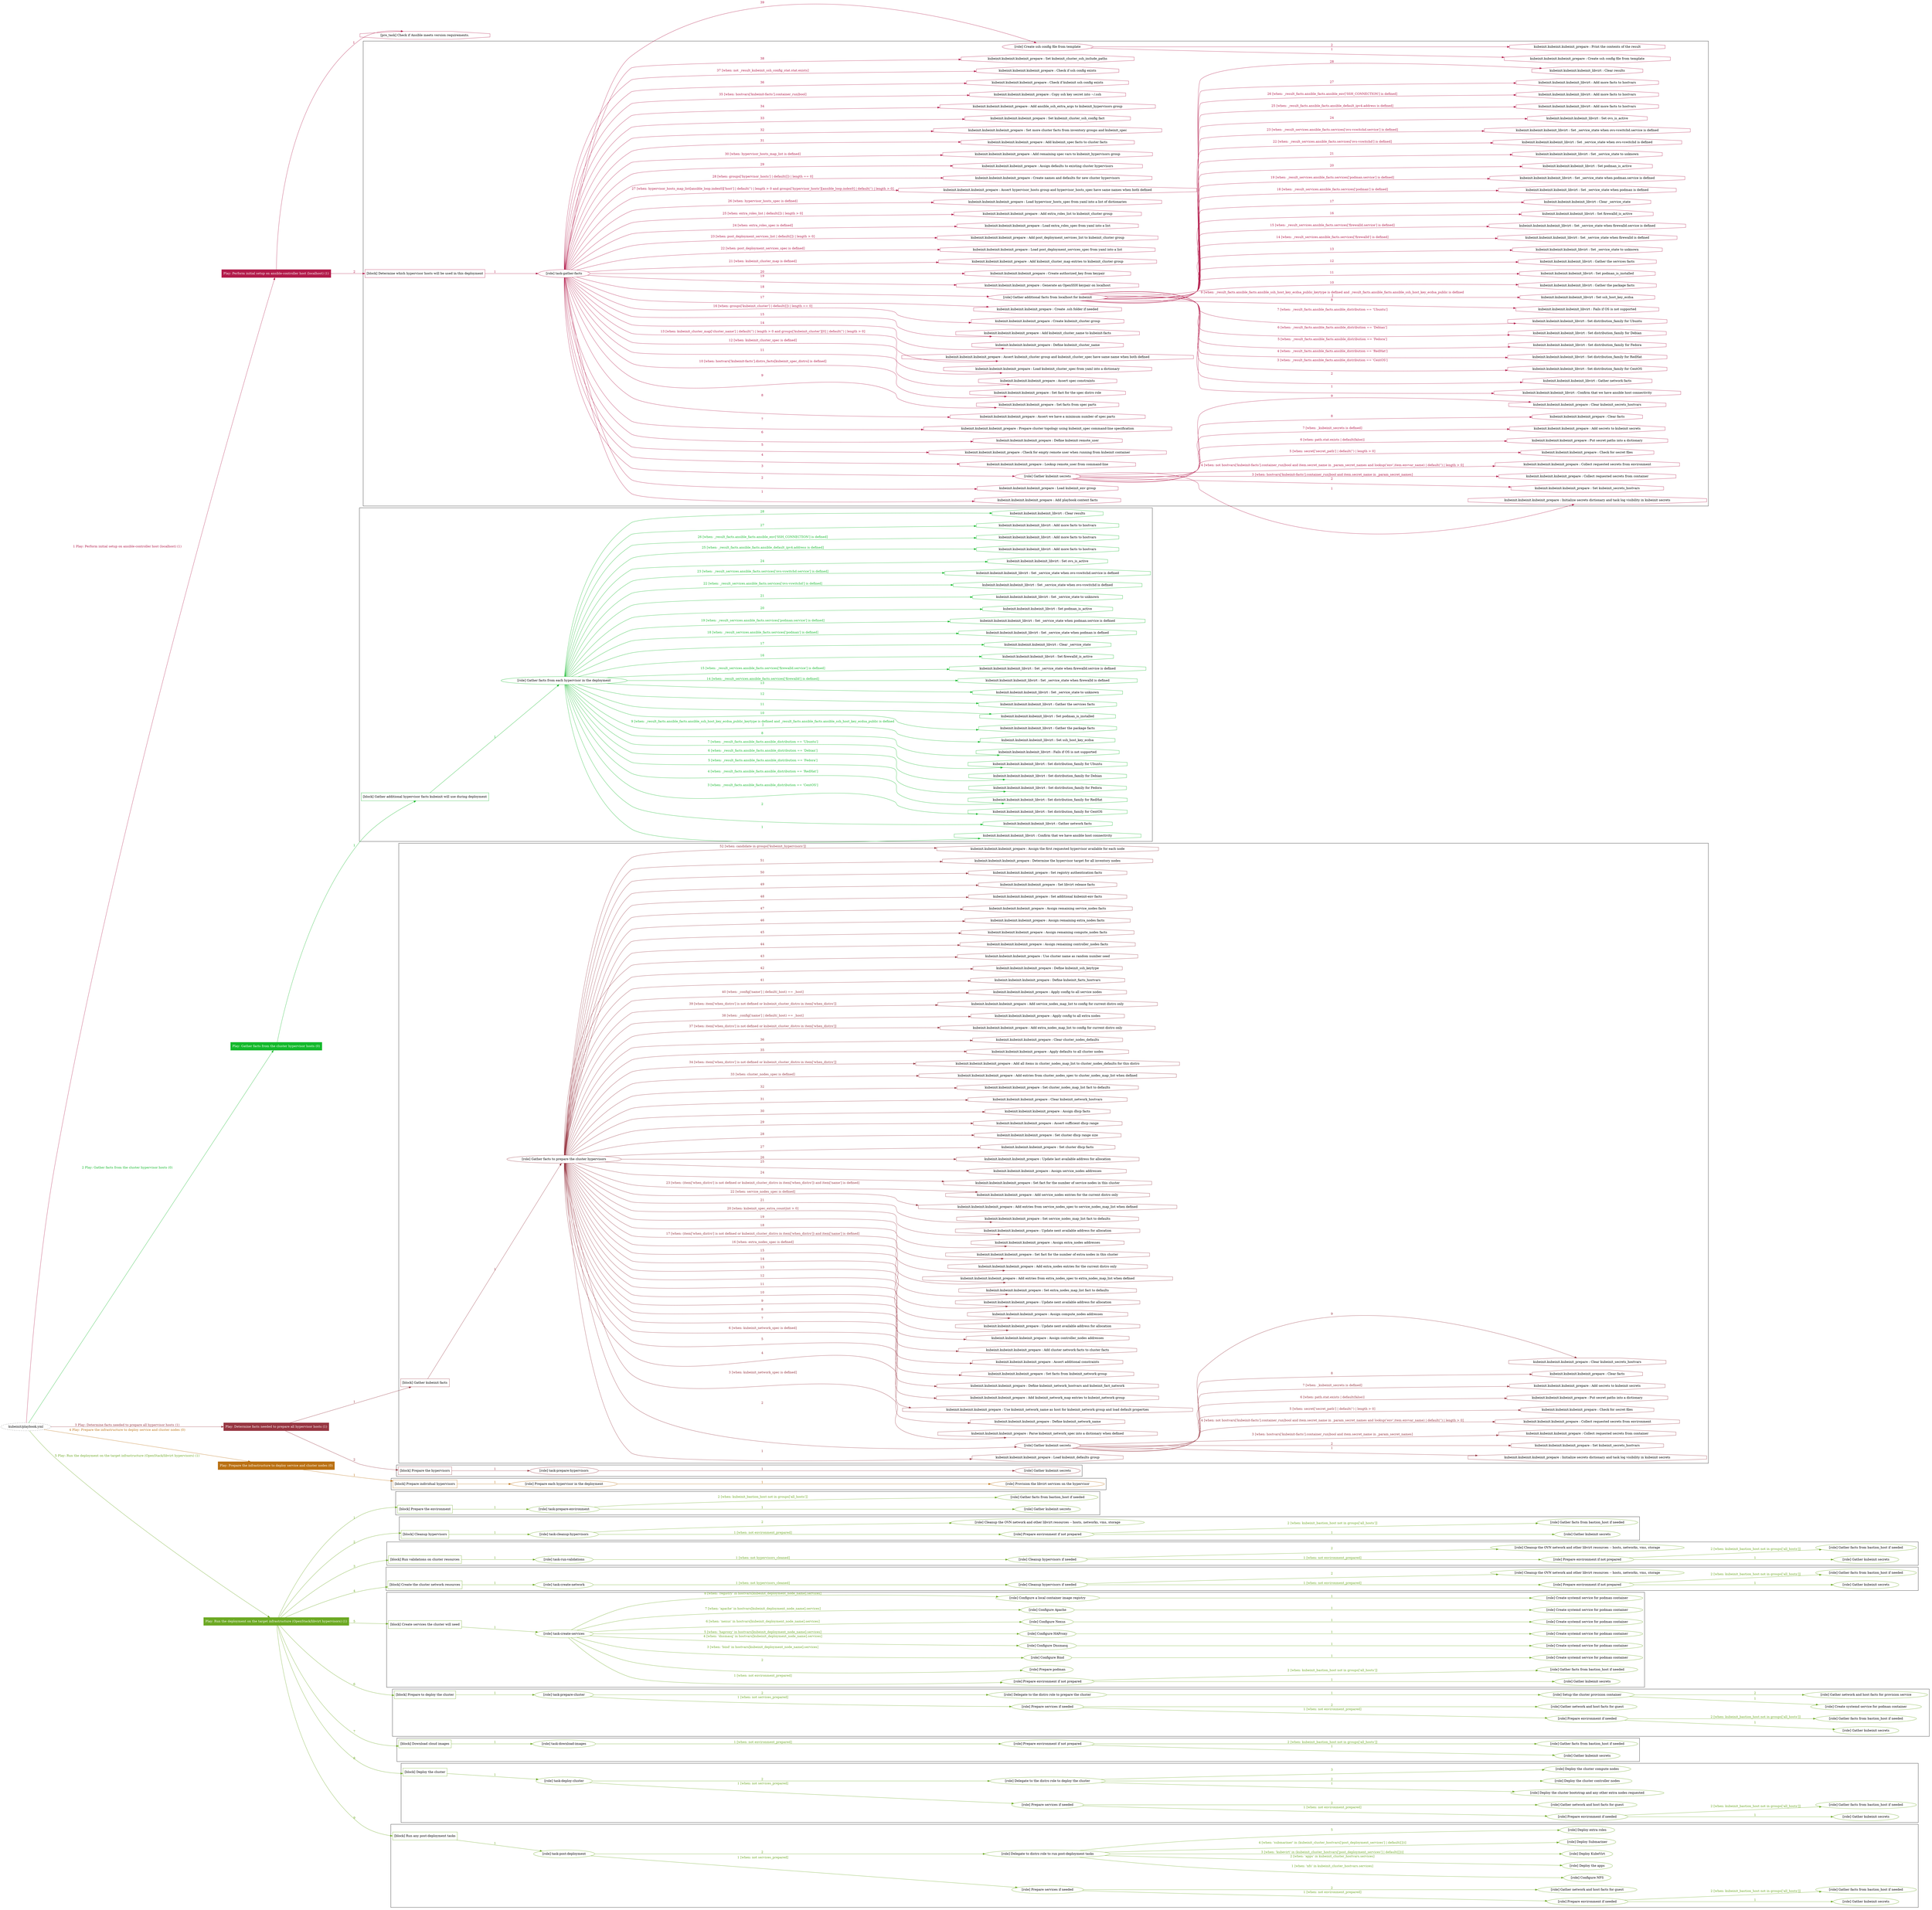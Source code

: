 digraph {
	graph [concentrate=true ordering=in rankdir=LR ratio=fill]
	edge [esep=5 sep=10]
	"kubeinit/playbook.yml" [URL="/home/runner/work/kubeinit/kubeinit/kubeinit/playbook.yml" id=playbook_2a0334fb style=dotted]
	"kubeinit/playbook.yml" -> play_4363ab50 [label="1 Play: Perform initial setup on ansible-controller host (localhost) (1)" color="#b21a4a" fontcolor="#b21a4a" id=edge_play_4363ab50 labeltooltip="1 Play: Perform initial setup on ansible-controller host (localhost) (1)" tooltip="1 Play: Perform initial setup on ansible-controller host (localhost) (1)"]
	subgraph "Play: Perform initial setup on ansible-controller host (localhost) (1)" {
		play_4363ab50 [label="Play: Perform initial setup on ansible-controller host (localhost) (1)" URL="/home/runner/work/kubeinit/kubeinit/kubeinit/playbook.yml" color="#b21a4a" fontcolor="#ffffff" id=play_4363ab50 shape=box style=filled tooltip=localhost]
		pre_task_132b3bc7 [label="[pre_task] Check if Ansible meets version requirements." URL="/home/runner/work/kubeinit/kubeinit/kubeinit/playbook.yml" color="#b21a4a" id=pre_task_132b3bc7 shape=octagon tooltip="Check if Ansible meets version requirements."]
		play_4363ab50 -> pre_task_132b3bc7 [label="1 " color="#b21a4a" fontcolor="#b21a4a" id=edge_pre_task_132b3bc7 labeltooltip="1 " tooltip="1 "]
		play_4363ab50 -> block_ee57fa8b [label=2 color="#b21a4a" fontcolor="#b21a4a" id=edge_block_ee57fa8b labeltooltip=2 tooltip=2]
		subgraph cluster_block_ee57fa8b {
			block_ee57fa8b [label="[block] Determine which hypervisor hosts will be used in this deployment" URL="/home/runner/work/kubeinit/kubeinit/kubeinit/playbook.yml" color="#b21a4a" id=block_ee57fa8b labeltooltip="Determine which hypervisor hosts will be used in this deployment" shape=box tooltip="Determine which hypervisor hosts will be used in this deployment"]
			block_ee57fa8b -> role_7fe95c47 [label="1 " color="#b21a4a" fontcolor="#b21a4a" id=edge_role_7fe95c47 labeltooltip="1 " tooltip="1 "]
			subgraph "task-gather-facts" {
				role_7fe95c47 [label="[role] task-gather-facts" URL="/home/runner/work/kubeinit/kubeinit/kubeinit/playbook.yml" color="#b21a4a" id=role_7fe95c47 tooltip="task-gather-facts"]
				task_5a680dcc [label="kubeinit.kubeinit.kubeinit_prepare : Add playbook context facts" URL="/home/runner/.ansible/collections/ansible_collections/kubeinit/kubeinit/roles/kubeinit_prepare/tasks/build_hypervisors_group.yml" color="#b21a4a" id=task_5a680dcc shape=octagon tooltip="kubeinit.kubeinit.kubeinit_prepare : Add playbook context facts"]
				role_7fe95c47 -> task_5a680dcc [label="1 " color="#b21a4a" fontcolor="#b21a4a" id=edge_task_5a680dcc labeltooltip="1 " tooltip="1 "]
				task_121933c1 [label="kubeinit.kubeinit.kubeinit_prepare : Load kubeinit_env group" URL="/home/runner/.ansible/collections/ansible_collections/kubeinit/kubeinit/roles/kubeinit_prepare/tasks/build_hypervisors_group.yml" color="#b21a4a" id=task_121933c1 shape=octagon tooltip="kubeinit.kubeinit.kubeinit_prepare : Load kubeinit_env group"]
				role_7fe95c47 -> task_121933c1 [label="2 " color="#b21a4a" fontcolor="#b21a4a" id=edge_task_121933c1 labeltooltip="2 " tooltip="2 "]
				role_7fe95c47 -> role_59e54795 [label="3 " color="#b21a4a" fontcolor="#b21a4a" id=edge_role_59e54795 labeltooltip="3 " tooltip="3 "]
				subgraph "Gather kubeinit secrets" {
					role_59e54795 [label="[role] Gather kubeinit secrets" URL="/home/runner/.ansible/collections/ansible_collections/kubeinit/kubeinit/roles/kubeinit_prepare/tasks/build_hypervisors_group.yml" color="#b21a4a" id=role_59e54795 tooltip="Gather kubeinit secrets"]
					task_2efe2abf [label="kubeinit.kubeinit.kubeinit_prepare : Initialize secrets dictionary and task log visibility in kubeinit secrets" URL="/home/runner/.ansible/collections/ansible_collections/kubeinit/kubeinit/roles/kubeinit_prepare/tasks/gather_kubeinit_secrets.yml" color="#b21a4a" id=task_2efe2abf shape=octagon tooltip="kubeinit.kubeinit.kubeinit_prepare : Initialize secrets dictionary and task log visibility in kubeinit secrets"]
					role_59e54795 -> task_2efe2abf [label="1 " color="#b21a4a" fontcolor="#b21a4a" id=edge_task_2efe2abf labeltooltip="1 " tooltip="1 "]
					task_e70907f1 [label="kubeinit.kubeinit.kubeinit_prepare : Set kubeinit_secrets_hostvars" URL="/home/runner/.ansible/collections/ansible_collections/kubeinit/kubeinit/roles/kubeinit_prepare/tasks/gather_kubeinit_secrets.yml" color="#b21a4a" id=task_e70907f1 shape=octagon tooltip="kubeinit.kubeinit.kubeinit_prepare : Set kubeinit_secrets_hostvars"]
					role_59e54795 -> task_e70907f1 [label="2 " color="#b21a4a" fontcolor="#b21a4a" id=edge_task_e70907f1 labeltooltip="2 " tooltip="2 "]
					task_1e3d5b42 [label="kubeinit.kubeinit.kubeinit_prepare : Collect requested secrets from container" URL="/home/runner/.ansible/collections/ansible_collections/kubeinit/kubeinit/roles/kubeinit_prepare/tasks/gather_kubeinit_secrets.yml" color="#b21a4a" id=task_1e3d5b42 shape=octagon tooltip="kubeinit.kubeinit.kubeinit_prepare : Collect requested secrets from container"]
					role_59e54795 -> task_1e3d5b42 [label="3 [when: hostvars['kubeinit-facts'].container_run|bool and item.secret_name in _param_secret_names]" color="#b21a4a" fontcolor="#b21a4a" id=edge_task_1e3d5b42 labeltooltip="3 [when: hostvars['kubeinit-facts'].container_run|bool and item.secret_name in _param_secret_names]" tooltip="3 [when: hostvars['kubeinit-facts'].container_run|bool and item.secret_name in _param_secret_names]"]
					task_ac6a7ba3 [label="kubeinit.kubeinit.kubeinit_prepare : Collect requested secrets from environment" URL="/home/runner/.ansible/collections/ansible_collections/kubeinit/kubeinit/roles/kubeinit_prepare/tasks/gather_kubeinit_secrets.yml" color="#b21a4a" id=task_ac6a7ba3 shape=octagon tooltip="kubeinit.kubeinit.kubeinit_prepare : Collect requested secrets from environment"]
					role_59e54795 -> task_ac6a7ba3 [label="4 [when: not hostvars['kubeinit-facts'].container_run|bool and item.secret_name in _param_secret_names and lookup('env',item.envvar_name) | default('') | length > 0]" color="#b21a4a" fontcolor="#b21a4a" id=edge_task_ac6a7ba3 labeltooltip="4 [when: not hostvars['kubeinit-facts'].container_run|bool and item.secret_name in _param_secret_names and lookup('env',item.envvar_name) | default('') | length > 0]" tooltip="4 [when: not hostvars['kubeinit-facts'].container_run|bool and item.secret_name in _param_secret_names and lookup('env',item.envvar_name) | default('') | length > 0]"]
					task_b949f157 [label="kubeinit.kubeinit.kubeinit_prepare : Check for secret files" URL="/home/runner/.ansible/collections/ansible_collections/kubeinit/kubeinit/roles/kubeinit_prepare/tasks/gather_kubeinit_secrets.yml" color="#b21a4a" id=task_b949f157 shape=octagon tooltip="kubeinit.kubeinit.kubeinit_prepare : Check for secret files"]
					role_59e54795 -> task_b949f157 [label="5 [when: secret['secret_path'] | default('') | length > 0]" color="#b21a4a" fontcolor="#b21a4a" id=edge_task_b949f157 labeltooltip="5 [when: secret['secret_path'] | default('') | length > 0]" tooltip="5 [when: secret['secret_path'] | default('') | length > 0]"]
					task_fd81876e [label="kubeinit.kubeinit.kubeinit_prepare : Put secret paths into a dictionary" URL="/home/runner/.ansible/collections/ansible_collections/kubeinit/kubeinit/roles/kubeinit_prepare/tasks/gather_kubeinit_secrets.yml" color="#b21a4a" id=task_fd81876e shape=octagon tooltip="kubeinit.kubeinit.kubeinit_prepare : Put secret paths into a dictionary"]
					role_59e54795 -> task_fd81876e [label="6 [when: path.stat.exists | default(false)]" color="#b21a4a" fontcolor="#b21a4a" id=edge_task_fd81876e labeltooltip="6 [when: path.stat.exists | default(false)]" tooltip="6 [when: path.stat.exists | default(false)]"]
					task_d0ee9ea1 [label="kubeinit.kubeinit.kubeinit_prepare : Add secrets to kubeinit secrets" URL="/home/runner/.ansible/collections/ansible_collections/kubeinit/kubeinit/roles/kubeinit_prepare/tasks/gather_kubeinit_secrets.yml" color="#b21a4a" id=task_d0ee9ea1 shape=octagon tooltip="kubeinit.kubeinit.kubeinit_prepare : Add secrets to kubeinit secrets"]
					role_59e54795 -> task_d0ee9ea1 [label="7 [when: _kubeinit_secrets is defined]" color="#b21a4a" fontcolor="#b21a4a" id=edge_task_d0ee9ea1 labeltooltip="7 [when: _kubeinit_secrets is defined]" tooltip="7 [when: _kubeinit_secrets is defined]"]
					task_bd4ce690 [label="kubeinit.kubeinit.kubeinit_prepare : Clear facts" URL="/home/runner/.ansible/collections/ansible_collections/kubeinit/kubeinit/roles/kubeinit_prepare/tasks/gather_kubeinit_secrets.yml" color="#b21a4a" id=task_bd4ce690 shape=octagon tooltip="kubeinit.kubeinit.kubeinit_prepare : Clear facts"]
					role_59e54795 -> task_bd4ce690 [label="8 " color="#b21a4a" fontcolor="#b21a4a" id=edge_task_bd4ce690 labeltooltip="8 " tooltip="8 "]
					task_2a817e1d [label="kubeinit.kubeinit.kubeinit_prepare : Clear kubeinit_secrets_hostvars" URL="/home/runner/.ansible/collections/ansible_collections/kubeinit/kubeinit/roles/kubeinit_prepare/tasks/gather_kubeinit_secrets.yml" color="#b21a4a" id=task_2a817e1d shape=octagon tooltip="kubeinit.kubeinit.kubeinit_prepare : Clear kubeinit_secrets_hostvars"]
					role_59e54795 -> task_2a817e1d [label="9 " color="#b21a4a" fontcolor="#b21a4a" id=edge_task_2a817e1d labeltooltip="9 " tooltip="9 "]
				}
				task_c877d911 [label="kubeinit.kubeinit.kubeinit_prepare : Lookup remote_user from command-line" URL="/home/runner/.ansible/collections/ansible_collections/kubeinit/kubeinit/roles/kubeinit_prepare/tasks/build_hypervisors_group.yml" color="#b21a4a" id=task_c877d911 shape=octagon tooltip="kubeinit.kubeinit.kubeinit_prepare : Lookup remote_user from command-line"]
				role_7fe95c47 -> task_c877d911 [label="4 " color="#b21a4a" fontcolor="#b21a4a" id=edge_task_c877d911 labeltooltip="4 " tooltip="4 "]
				task_85231bd9 [label="kubeinit.kubeinit.kubeinit_prepare : Check for empty remote user when running from kubeinit container" URL="/home/runner/.ansible/collections/ansible_collections/kubeinit/kubeinit/roles/kubeinit_prepare/tasks/build_hypervisors_group.yml" color="#b21a4a" id=task_85231bd9 shape=octagon tooltip="kubeinit.kubeinit.kubeinit_prepare : Check for empty remote user when running from kubeinit container"]
				role_7fe95c47 -> task_85231bd9 [label="5 " color="#b21a4a" fontcolor="#b21a4a" id=edge_task_85231bd9 labeltooltip="5 " tooltip="5 "]
				task_efbd1481 [label="kubeinit.kubeinit.kubeinit_prepare : Define kubeinit remote_user" URL="/home/runner/.ansible/collections/ansible_collections/kubeinit/kubeinit/roles/kubeinit_prepare/tasks/build_hypervisors_group.yml" color="#b21a4a" id=task_efbd1481 shape=octagon tooltip="kubeinit.kubeinit.kubeinit_prepare : Define kubeinit remote_user"]
				role_7fe95c47 -> task_efbd1481 [label="6 " color="#b21a4a" fontcolor="#b21a4a" id=edge_task_efbd1481 labeltooltip="6 " tooltip="6 "]
				task_79015a34 [label="kubeinit.kubeinit.kubeinit_prepare : Prepare cluster topology using kubeinit_spec command-line specification" URL="/home/runner/.ansible/collections/ansible_collections/kubeinit/kubeinit/roles/kubeinit_prepare/tasks/build_hypervisors_group.yml" color="#b21a4a" id=task_79015a34 shape=octagon tooltip="kubeinit.kubeinit.kubeinit_prepare : Prepare cluster topology using kubeinit_spec command-line specification"]
				role_7fe95c47 -> task_79015a34 [label="7 " color="#b21a4a" fontcolor="#b21a4a" id=edge_task_79015a34 labeltooltip="7 " tooltip="7 "]
				task_99fe5ea2 [label="kubeinit.kubeinit.kubeinit_prepare : Assert we have a minimum number of spec parts" URL="/home/runner/.ansible/collections/ansible_collections/kubeinit/kubeinit/roles/kubeinit_prepare/tasks/build_hypervisors_group.yml" color="#b21a4a" id=task_99fe5ea2 shape=octagon tooltip="kubeinit.kubeinit.kubeinit_prepare : Assert we have a minimum number of spec parts"]
				role_7fe95c47 -> task_99fe5ea2 [label="8 " color="#b21a4a" fontcolor="#b21a4a" id=edge_task_99fe5ea2 labeltooltip="8 " tooltip="8 "]
				task_f437b0c4 [label="kubeinit.kubeinit.kubeinit_prepare : Set facts from spec parts" URL="/home/runner/.ansible/collections/ansible_collections/kubeinit/kubeinit/roles/kubeinit_prepare/tasks/build_hypervisors_group.yml" color="#b21a4a" id=task_f437b0c4 shape=octagon tooltip="kubeinit.kubeinit.kubeinit_prepare : Set facts from spec parts"]
				role_7fe95c47 -> task_f437b0c4 [label="9 " color="#b21a4a" fontcolor="#b21a4a" id=edge_task_f437b0c4 labeltooltip="9 " tooltip="9 "]
				task_de6330a4 [label="kubeinit.kubeinit.kubeinit_prepare : Set fact for the spec distro role" URL="/home/runner/.ansible/collections/ansible_collections/kubeinit/kubeinit/roles/kubeinit_prepare/tasks/build_hypervisors_group.yml" color="#b21a4a" id=task_de6330a4 shape=octagon tooltip="kubeinit.kubeinit.kubeinit_prepare : Set fact for the spec distro role"]
				role_7fe95c47 -> task_de6330a4 [label="10 [when: hostvars['kubeinit-facts'].distro_facts[kubeinit_spec_distro] is defined]" color="#b21a4a" fontcolor="#b21a4a" id=edge_task_de6330a4 labeltooltip="10 [when: hostvars['kubeinit-facts'].distro_facts[kubeinit_spec_distro] is defined]" tooltip="10 [when: hostvars['kubeinit-facts'].distro_facts[kubeinit_spec_distro] is defined]"]
				task_a6d656c6 [label="kubeinit.kubeinit.kubeinit_prepare : Assert spec constraints" URL="/home/runner/.ansible/collections/ansible_collections/kubeinit/kubeinit/roles/kubeinit_prepare/tasks/build_hypervisors_group.yml" color="#b21a4a" id=task_a6d656c6 shape=octagon tooltip="kubeinit.kubeinit.kubeinit_prepare : Assert spec constraints"]
				role_7fe95c47 -> task_a6d656c6 [label="11 " color="#b21a4a" fontcolor="#b21a4a" id=edge_task_a6d656c6 labeltooltip="11 " tooltip="11 "]
				task_fd7b9ac0 [label="kubeinit.kubeinit.kubeinit_prepare : Load kubeinit_cluster_spec from yaml into a dictionary" URL="/home/runner/.ansible/collections/ansible_collections/kubeinit/kubeinit/roles/kubeinit_prepare/tasks/build_hypervisors_group.yml" color="#b21a4a" id=task_fd7b9ac0 shape=octagon tooltip="kubeinit.kubeinit.kubeinit_prepare : Load kubeinit_cluster_spec from yaml into a dictionary"]
				role_7fe95c47 -> task_fd7b9ac0 [label="12 [when: kubeinit_cluster_spec is defined]" color="#b21a4a" fontcolor="#b21a4a" id=edge_task_fd7b9ac0 labeltooltip="12 [when: kubeinit_cluster_spec is defined]" tooltip="12 [when: kubeinit_cluster_spec is defined]"]
				task_9ea5c0ae [label="kubeinit.kubeinit.kubeinit_prepare : Assert kubeinit_cluster group and kubeinit_cluster_spec have same name when both defined" URL="/home/runner/.ansible/collections/ansible_collections/kubeinit/kubeinit/roles/kubeinit_prepare/tasks/build_hypervisors_group.yml" color="#b21a4a" id=task_9ea5c0ae shape=octagon tooltip="kubeinit.kubeinit.kubeinit_prepare : Assert kubeinit_cluster group and kubeinit_cluster_spec have same name when both defined"]
				role_7fe95c47 -> task_9ea5c0ae [label="13 [when: kubeinit_cluster_map['cluster_name'] | default('') | length > 0 and groups['kubeinit_cluster'][0] | default('') | length > 0]" color="#b21a4a" fontcolor="#b21a4a" id=edge_task_9ea5c0ae labeltooltip="13 [when: kubeinit_cluster_map['cluster_name'] | default('') | length > 0 and groups['kubeinit_cluster'][0] | default('') | length > 0]" tooltip="13 [when: kubeinit_cluster_map['cluster_name'] | default('') | length > 0 and groups['kubeinit_cluster'][0] | default('') | length > 0]"]
				task_30c993ea [label="kubeinit.kubeinit.kubeinit_prepare : Define kubeinit_cluster_name" URL="/home/runner/.ansible/collections/ansible_collections/kubeinit/kubeinit/roles/kubeinit_prepare/tasks/build_hypervisors_group.yml" color="#b21a4a" id=task_30c993ea shape=octagon tooltip="kubeinit.kubeinit.kubeinit_prepare : Define kubeinit_cluster_name"]
				role_7fe95c47 -> task_30c993ea [label="14 " color="#b21a4a" fontcolor="#b21a4a" id=edge_task_30c993ea labeltooltip="14 " tooltip="14 "]
				task_9750d80b [label="kubeinit.kubeinit.kubeinit_prepare : Add kubeinit_cluster_name to kubeinit-facts" URL="/home/runner/.ansible/collections/ansible_collections/kubeinit/kubeinit/roles/kubeinit_prepare/tasks/build_hypervisors_group.yml" color="#b21a4a" id=task_9750d80b shape=octagon tooltip="kubeinit.kubeinit.kubeinit_prepare : Add kubeinit_cluster_name to kubeinit-facts"]
				role_7fe95c47 -> task_9750d80b [label="15 " color="#b21a4a" fontcolor="#b21a4a" id=edge_task_9750d80b labeltooltip="15 " tooltip="15 "]
				task_cd1b04ef [label="kubeinit.kubeinit.kubeinit_prepare : Create kubeinit_cluster group" URL="/home/runner/.ansible/collections/ansible_collections/kubeinit/kubeinit/roles/kubeinit_prepare/tasks/build_hypervisors_group.yml" color="#b21a4a" id=task_cd1b04ef shape=octagon tooltip="kubeinit.kubeinit.kubeinit_prepare : Create kubeinit_cluster group"]
				role_7fe95c47 -> task_cd1b04ef [label="16 [when: groups['kubeinit_cluster'] | default([]) | length == 0]" color="#b21a4a" fontcolor="#b21a4a" id=edge_task_cd1b04ef labeltooltip="16 [when: groups['kubeinit_cluster'] | default([]) | length == 0]" tooltip="16 [when: groups['kubeinit_cluster'] | default([]) | length == 0]"]
				task_f1684093 [label="kubeinit.kubeinit.kubeinit_prepare : Create .ssh folder if needed" URL="/home/runner/.ansible/collections/ansible_collections/kubeinit/kubeinit/roles/kubeinit_prepare/tasks/build_hypervisors_group.yml" color="#b21a4a" id=task_f1684093 shape=octagon tooltip="kubeinit.kubeinit.kubeinit_prepare : Create .ssh folder if needed"]
				role_7fe95c47 -> task_f1684093 [label="17 " color="#b21a4a" fontcolor="#b21a4a" id=edge_task_f1684093 labeltooltip="17 " tooltip="17 "]
				role_7fe95c47 -> role_2ed28545 [label="18 " color="#b21a4a" fontcolor="#b21a4a" id=edge_role_2ed28545 labeltooltip="18 " tooltip="18 "]
				subgraph "Gather additional facts from localhost for kubeinit" {
					role_2ed28545 [label="[role] Gather additional facts from localhost for kubeinit" URL="/home/runner/.ansible/collections/ansible_collections/kubeinit/kubeinit/roles/kubeinit_prepare/tasks/build_hypervisors_group.yml" color="#b21a4a" id=role_2ed28545 tooltip="Gather additional facts from localhost for kubeinit"]
					task_eba29115 [label="kubeinit.kubeinit.kubeinit_libvirt : Confirm that we have ansible host connectivity" URL="/home/runner/.ansible/collections/ansible_collections/kubeinit/kubeinit/roles/kubeinit_libvirt/tasks/gather_host_facts.yml" color="#b21a4a" id=task_eba29115 shape=octagon tooltip="kubeinit.kubeinit.kubeinit_libvirt : Confirm that we have ansible host connectivity"]
					role_2ed28545 -> task_eba29115 [label="1 " color="#b21a4a" fontcolor="#b21a4a" id=edge_task_eba29115 labeltooltip="1 " tooltip="1 "]
					task_7406473f [label="kubeinit.kubeinit.kubeinit_libvirt : Gather network facts" URL="/home/runner/.ansible/collections/ansible_collections/kubeinit/kubeinit/roles/kubeinit_libvirt/tasks/gather_host_facts.yml" color="#b21a4a" id=task_7406473f shape=octagon tooltip="kubeinit.kubeinit.kubeinit_libvirt : Gather network facts"]
					role_2ed28545 -> task_7406473f [label="2 " color="#b21a4a" fontcolor="#b21a4a" id=edge_task_7406473f labeltooltip="2 " tooltip="2 "]
					task_95fa382b [label="kubeinit.kubeinit.kubeinit_libvirt : Set distribution_family for CentOS" URL="/home/runner/.ansible/collections/ansible_collections/kubeinit/kubeinit/roles/kubeinit_libvirt/tasks/gather_host_facts.yml" color="#b21a4a" id=task_95fa382b shape=octagon tooltip="kubeinit.kubeinit.kubeinit_libvirt : Set distribution_family for CentOS"]
					role_2ed28545 -> task_95fa382b [label="3 [when: _result_facts.ansible_facts.ansible_distribution == 'CentOS']" color="#b21a4a" fontcolor="#b21a4a" id=edge_task_95fa382b labeltooltip="3 [when: _result_facts.ansible_facts.ansible_distribution == 'CentOS']" tooltip="3 [when: _result_facts.ansible_facts.ansible_distribution == 'CentOS']"]
					task_4757983b [label="kubeinit.kubeinit.kubeinit_libvirt : Set distribution_family for RedHat" URL="/home/runner/.ansible/collections/ansible_collections/kubeinit/kubeinit/roles/kubeinit_libvirt/tasks/gather_host_facts.yml" color="#b21a4a" id=task_4757983b shape=octagon tooltip="kubeinit.kubeinit.kubeinit_libvirt : Set distribution_family for RedHat"]
					role_2ed28545 -> task_4757983b [label="4 [when: _result_facts.ansible_facts.ansible_distribution == 'RedHat']" color="#b21a4a" fontcolor="#b21a4a" id=edge_task_4757983b labeltooltip="4 [when: _result_facts.ansible_facts.ansible_distribution == 'RedHat']" tooltip="4 [when: _result_facts.ansible_facts.ansible_distribution == 'RedHat']"]
					task_4a046500 [label="kubeinit.kubeinit.kubeinit_libvirt : Set distribution_family for Fedora" URL="/home/runner/.ansible/collections/ansible_collections/kubeinit/kubeinit/roles/kubeinit_libvirt/tasks/gather_host_facts.yml" color="#b21a4a" id=task_4a046500 shape=octagon tooltip="kubeinit.kubeinit.kubeinit_libvirt : Set distribution_family for Fedora"]
					role_2ed28545 -> task_4a046500 [label="5 [when: _result_facts.ansible_facts.ansible_distribution == 'Fedora']" color="#b21a4a" fontcolor="#b21a4a" id=edge_task_4a046500 labeltooltip="5 [when: _result_facts.ansible_facts.ansible_distribution == 'Fedora']" tooltip="5 [when: _result_facts.ansible_facts.ansible_distribution == 'Fedora']"]
					task_3ba5856c [label="kubeinit.kubeinit.kubeinit_libvirt : Set distribution_family for Debian" URL="/home/runner/.ansible/collections/ansible_collections/kubeinit/kubeinit/roles/kubeinit_libvirt/tasks/gather_host_facts.yml" color="#b21a4a" id=task_3ba5856c shape=octagon tooltip="kubeinit.kubeinit.kubeinit_libvirt : Set distribution_family for Debian"]
					role_2ed28545 -> task_3ba5856c [label="6 [when: _result_facts.ansible_facts.ansible_distribution == 'Debian']" color="#b21a4a" fontcolor="#b21a4a" id=edge_task_3ba5856c labeltooltip="6 [when: _result_facts.ansible_facts.ansible_distribution == 'Debian']" tooltip="6 [when: _result_facts.ansible_facts.ansible_distribution == 'Debian']"]
					task_f49c3edf [label="kubeinit.kubeinit.kubeinit_libvirt : Set distribution_family for Ubuntu" URL="/home/runner/.ansible/collections/ansible_collections/kubeinit/kubeinit/roles/kubeinit_libvirt/tasks/gather_host_facts.yml" color="#b21a4a" id=task_f49c3edf shape=octagon tooltip="kubeinit.kubeinit.kubeinit_libvirt : Set distribution_family for Ubuntu"]
					role_2ed28545 -> task_f49c3edf [label="7 [when: _result_facts.ansible_facts.ansible_distribution == 'Ubuntu']" color="#b21a4a" fontcolor="#b21a4a" id=edge_task_f49c3edf labeltooltip="7 [when: _result_facts.ansible_facts.ansible_distribution == 'Ubuntu']" tooltip="7 [when: _result_facts.ansible_facts.ansible_distribution == 'Ubuntu']"]
					task_474c7083 [label="kubeinit.kubeinit.kubeinit_libvirt : Fails if OS is not supported" URL="/home/runner/.ansible/collections/ansible_collections/kubeinit/kubeinit/roles/kubeinit_libvirt/tasks/gather_host_facts.yml" color="#b21a4a" id=task_474c7083 shape=octagon tooltip="kubeinit.kubeinit.kubeinit_libvirt : Fails if OS is not supported"]
					role_2ed28545 -> task_474c7083 [label="8 " color="#b21a4a" fontcolor="#b21a4a" id=edge_task_474c7083 labeltooltip="8 " tooltip="8 "]
					task_52441124 [label="kubeinit.kubeinit.kubeinit_libvirt : Set ssh_host_key_ecdsa" URL="/home/runner/.ansible/collections/ansible_collections/kubeinit/kubeinit/roles/kubeinit_libvirt/tasks/gather_host_facts.yml" color="#b21a4a" id=task_52441124 shape=octagon tooltip="kubeinit.kubeinit.kubeinit_libvirt : Set ssh_host_key_ecdsa"]
					role_2ed28545 -> task_52441124 [label="9 [when: _result_facts.ansible_facts.ansible_ssh_host_key_ecdsa_public_keytype is defined and _result_facts.ansible_facts.ansible_ssh_host_key_ecdsa_public is defined
]" color="#b21a4a" fontcolor="#b21a4a" id=edge_task_52441124 labeltooltip="9 [when: _result_facts.ansible_facts.ansible_ssh_host_key_ecdsa_public_keytype is defined and _result_facts.ansible_facts.ansible_ssh_host_key_ecdsa_public is defined
]" tooltip="9 [when: _result_facts.ansible_facts.ansible_ssh_host_key_ecdsa_public_keytype is defined and _result_facts.ansible_facts.ansible_ssh_host_key_ecdsa_public is defined
]"]
					task_9306da90 [label="kubeinit.kubeinit.kubeinit_libvirt : Gather the package facts" URL="/home/runner/.ansible/collections/ansible_collections/kubeinit/kubeinit/roles/kubeinit_libvirt/tasks/gather_host_facts.yml" color="#b21a4a" id=task_9306da90 shape=octagon tooltip="kubeinit.kubeinit.kubeinit_libvirt : Gather the package facts"]
					role_2ed28545 -> task_9306da90 [label="10 " color="#b21a4a" fontcolor="#b21a4a" id=edge_task_9306da90 labeltooltip="10 " tooltip="10 "]
					task_f6e20571 [label="kubeinit.kubeinit.kubeinit_libvirt : Set podman_is_installed" URL="/home/runner/.ansible/collections/ansible_collections/kubeinit/kubeinit/roles/kubeinit_libvirt/tasks/gather_host_facts.yml" color="#b21a4a" id=task_f6e20571 shape=octagon tooltip="kubeinit.kubeinit.kubeinit_libvirt : Set podman_is_installed"]
					role_2ed28545 -> task_f6e20571 [label="11 " color="#b21a4a" fontcolor="#b21a4a" id=edge_task_f6e20571 labeltooltip="11 " tooltip="11 "]
					task_03e7aca4 [label="kubeinit.kubeinit.kubeinit_libvirt : Gather the services facts" URL="/home/runner/.ansible/collections/ansible_collections/kubeinit/kubeinit/roles/kubeinit_libvirt/tasks/gather_host_facts.yml" color="#b21a4a" id=task_03e7aca4 shape=octagon tooltip="kubeinit.kubeinit.kubeinit_libvirt : Gather the services facts"]
					role_2ed28545 -> task_03e7aca4 [label="12 " color="#b21a4a" fontcolor="#b21a4a" id=edge_task_03e7aca4 labeltooltip="12 " tooltip="12 "]
					task_1168295c [label="kubeinit.kubeinit.kubeinit_libvirt : Set _service_state to unknown" URL="/home/runner/.ansible/collections/ansible_collections/kubeinit/kubeinit/roles/kubeinit_libvirt/tasks/gather_host_facts.yml" color="#b21a4a" id=task_1168295c shape=octagon tooltip="kubeinit.kubeinit.kubeinit_libvirt : Set _service_state to unknown"]
					role_2ed28545 -> task_1168295c [label="13 " color="#b21a4a" fontcolor="#b21a4a" id=edge_task_1168295c labeltooltip="13 " tooltip="13 "]
					task_9663389d [label="kubeinit.kubeinit.kubeinit_libvirt : Set _service_state when firewalld is defined" URL="/home/runner/.ansible/collections/ansible_collections/kubeinit/kubeinit/roles/kubeinit_libvirt/tasks/gather_host_facts.yml" color="#b21a4a" id=task_9663389d shape=octagon tooltip="kubeinit.kubeinit.kubeinit_libvirt : Set _service_state when firewalld is defined"]
					role_2ed28545 -> task_9663389d [label="14 [when: _result_services.ansible_facts.services['firewalld'] is defined]" color="#b21a4a" fontcolor="#b21a4a" id=edge_task_9663389d labeltooltip="14 [when: _result_services.ansible_facts.services['firewalld'] is defined]" tooltip="14 [when: _result_services.ansible_facts.services['firewalld'] is defined]"]
					task_258ac5d7 [label="kubeinit.kubeinit.kubeinit_libvirt : Set _service_state when firewalld.service is defined" URL="/home/runner/.ansible/collections/ansible_collections/kubeinit/kubeinit/roles/kubeinit_libvirt/tasks/gather_host_facts.yml" color="#b21a4a" id=task_258ac5d7 shape=octagon tooltip="kubeinit.kubeinit.kubeinit_libvirt : Set _service_state when firewalld.service is defined"]
					role_2ed28545 -> task_258ac5d7 [label="15 [when: _result_services.ansible_facts.services['firewalld.service'] is defined]" color="#b21a4a" fontcolor="#b21a4a" id=edge_task_258ac5d7 labeltooltip="15 [when: _result_services.ansible_facts.services['firewalld.service'] is defined]" tooltip="15 [when: _result_services.ansible_facts.services['firewalld.service'] is defined]"]
					task_ff488b9a [label="kubeinit.kubeinit.kubeinit_libvirt : Set firewalld_is_active" URL="/home/runner/.ansible/collections/ansible_collections/kubeinit/kubeinit/roles/kubeinit_libvirt/tasks/gather_host_facts.yml" color="#b21a4a" id=task_ff488b9a shape=octagon tooltip="kubeinit.kubeinit.kubeinit_libvirt : Set firewalld_is_active"]
					role_2ed28545 -> task_ff488b9a [label="16 " color="#b21a4a" fontcolor="#b21a4a" id=edge_task_ff488b9a labeltooltip="16 " tooltip="16 "]
					task_67d4b6c0 [label="kubeinit.kubeinit.kubeinit_libvirt : Clear _service_state" URL="/home/runner/.ansible/collections/ansible_collections/kubeinit/kubeinit/roles/kubeinit_libvirt/tasks/gather_host_facts.yml" color="#b21a4a" id=task_67d4b6c0 shape=octagon tooltip="kubeinit.kubeinit.kubeinit_libvirt : Clear _service_state"]
					role_2ed28545 -> task_67d4b6c0 [label="17 " color="#b21a4a" fontcolor="#b21a4a" id=edge_task_67d4b6c0 labeltooltip="17 " tooltip="17 "]
					task_6b81fcf9 [label="kubeinit.kubeinit.kubeinit_libvirt : Set _service_state when podman is defined" URL="/home/runner/.ansible/collections/ansible_collections/kubeinit/kubeinit/roles/kubeinit_libvirt/tasks/gather_host_facts.yml" color="#b21a4a" id=task_6b81fcf9 shape=octagon tooltip="kubeinit.kubeinit.kubeinit_libvirt : Set _service_state when podman is defined"]
					role_2ed28545 -> task_6b81fcf9 [label="18 [when: _result_services.ansible_facts.services['podman'] is defined]" color="#b21a4a" fontcolor="#b21a4a" id=edge_task_6b81fcf9 labeltooltip="18 [when: _result_services.ansible_facts.services['podman'] is defined]" tooltip="18 [when: _result_services.ansible_facts.services['podman'] is defined]"]
					task_5cf781bc [label="kubeinit.kubeinit.kubeinit_libvirt : Set _service_state when podman.service is defined" URL="/home/runner/.ansible/collections/ansible_collections/kubeinit/kubeinit/roles/kubeinit_libvirt/tasks/gather_host_facts.yml" color="#b21a4a" id=task_5cf781bc shape=octagon tooltip="kubeinit.kubeinit.kubeinit_libvirt : Set _service_state when podman.service is defined"]
					role_2ed28545 -> task_5cf781bc [label="19 [when: _result_services.ansible_facts.services['podman.service'] is defined]" color="#b21a4a" fontcolor="#b21a4a" id=edge_task_5cf781bc labeltooltip="19 [when: _result_services.ansible_facts.services['podman.service'] is defined]" tooltip="19 [when: _result_services.ansible_facts.services['podman.service'] is defined]"]
					task_b51c53d5 [label="kubeinit.kubeinit.kubeinit_libvirt : Set podman_is_active" URL="/home/runner/.ansible/collections/ansible_collections/kubeinit/kubeinit/roles/kubeinit_libvirt/tasks/gather_host_facts.yml" color="#b21a4a" id=task_b51c53d5 shape=octagon tooltip="kubeinit.kubeinit.kubeinit_libvirt : Set podman_is_active"]
					role_2ed28545 -> task_b51c53d5 [label="20 " color="#b21a4a" fontcolor="#b21a4a" id=edge_task_b51c53d5 labeltooltip="20 " tooltip="20 "]
					task_9e86bf0a [label="kubeinit.kubeinit.kubeinit_libvirt : Set _service_state to unknown" URL="/home/runner/.ansible/collections/ansible_collections/kubeinit/kubeinit/roles/kubeinit_libvirt/tasks/gather_host_facts.yml" color="#b21a4a" id=task_9e86bf0a shape=octagon tooltip="kubeinit.kubeinit.kubeinit_libvirt : Set _service_state to unknown"]
					role_2ed28545 -> task_9e86bf0a [label="21 " color="#b21a4a" fontcolor="#b21a4a" id=edge_task_9e86bf0a labeltooltip="21 " tooltip="21 "]
					task_76163574 [label="kubeinit.kubeinit.kubeinit_libvirt : Set _service_state when ovs-vswitchd is defined" URL="/home/runner/.ansible/collections/ansible_collections/kubeinit/kubeinit/roles/kubeinit_libvirt/tasks/gather_host_facts.yml" color="#b21a4a" id=task_76163574 shape=octagon tooltip="kubeinit.kubeinit.kubeinit_libvirt : Set _service_state when ovs-vswitchd is defined"]
					role_2ed28545 -> task_76163574 [label="22 [when: _result_services.ansible_facts.services['ovs-vswitchd'] is defined]" color="#b21a4a" fontcolor="#b21a4a" id=edge_task_76163574 labeltooltip="22 [when: _result_services.ansible_facts.services['ovs-vswitchd'] is defined]" tooltip="22 [when: _result_services.ansible_facts.services['ovs-vswitchd'] is defined]"]
					task_a93607f5 [label="kubeinit.kubeinit.kubeinit_libvirt : Set _service_state when ovs-vswitchd.service is defined" URL="/home/runner/.ansible/collections/ansible_collections/kubeinit/kubeinit/roles/kubeinit_libvirt/tasks/gather_host_facts.yml" color="#b21a4a" id=task_a93607f5 shape=octagon tooltip="kubeinit.kubeinit.kubeinit_libvirt : Set _service_state when ovs-vswitchd.service is defined"]
					role_2ed28545 -> task_a93607f5 [label="23 [when: _result_services.ansible_facts.services['ovs-vswitchd.service'] is defined]" color="#b21a4a" fontcolor="#b21a4a" id=edge_task_a93607f5 labeltooltip="23 [when: _result_services.ansible_facts.services['ovs-vswitchd.service'] is defined]" tooltip="23 [when: _result_services.ansible_facts.services['ovs-vswitchd.service'] is defined]"]
					task_18c37911 [label="kubeinit.kubeinit.kubeinit_libvirt : Set ovs_is_active" URL="/home/runner/.ansible/collections/ansible_collections/kubeinit/kubeinit/roles/kubeinit_libvirt/tasks/gather_host_facts.yml" color="#b21a4a" id=task_18c37911 shape=octagon tooltip="kubeinit.kubeinit.kubeinit_libvirt : Set ovs_is_active"]
					role_2ed28545 -> task_18c37911 [label="24 " color="#b21a4a" fontcolor="#b21a4a" id=edge_task_18c37911 labeltooltip="24 " tooltip="24 "]
					task_81973458 [label="kubeinit.kubeinit.kubeinit_libvirt : Add more facts to hostvars" URL="/home/runner/.ansible/collections/ansible_collections/kubeinit/kubeinit/roles/kubeinit_libvirt/tasks/gather_host_facts.yml" color="#b21a4a" id=task_81973458 shape=octagon tooltip="kubeinit.kubeinit.kubeinit_libvirt : Add more facts to hostvars"]
					role_2ed28545 -> task_81973458 [label="25 [when: _result_facts.ansible_facts.ansible_default_ipv4.address is defined]" color="#b21a4a" fontcolor="#b21a4a" id=edge_task_81973458 labeltooltip="25 [when: _result_facts.ansible_facts.ansible_default_ipv4.address is defined]" tooltip="25 [when: _result_facts.ansible_facts.ansible_default_ipv4.address is defined]"]
					task_10b83353 [label="kubeinit.kubeinit.kubeinit_libvirt : Add more facts to hostvars" URL="/home/runner/.ansible/collections/ansible_collections/kubeinit/kubeinit/roles/kubeinit_libvirt/tasks/gather_host_facts.yml" color="#b21a4a" id=task_10b83353 shape=octagon tooltip="kubeinit.kubeinit.kubeinit_libvirt : Add more facts to hostvars"]
					role_2ed28545 -> task_10b83353 [label="26 [when: _result_facts.ansible_facts.ansible_env['SSH_CONNECTION'] is defined]" color="#b21a4a" fontcolor="#b21a4a" id=edge_task_10b83353 labeltooltip="26 [when: _result_facts.ansible_facts.ansible_env['SSH_CONNECTION'] is defined]" tooltip="26 [when: _result_facts.ansible_facts.ansible_env['SSH_CONNECTION'] is defined]"]
					task_d6a7ad21 [label="kubeinit.kubeinit.kubeinit_libvirt : Add more facts to hostvars" URL="/home/runner/.ansible/collections/ansible_collections/kubeinit/kubeinit/roles/kubeinit_libvirt/tasks/gather_host_facts.yml" color="#b21a4a" id=task_d6a7ad21 shape=octagon tooltip="kubeinit.kubeinit.kubeinit_libvirt : Add more facts to hostvars"]
					role_2ed28545 -> task_d6a7ad21 [label="27 " color="#b21a4a" fontcolor="#b21a4a" id=edge_task_d6a7ad21 labeltooltip="27 " tooltip="27 "]
					task_ef7434c3 [label="kubeinit.kubeinit.kubeinit_libvirt : Clear results" URL="/home/runner/.ansible/collections/ansible_collections/kubeinit/kubeinit/roles/kubeinit_libvirt/tasks/gather_host_facts.yml" color="#b21a4a" id=task_ef7434c3 shape=octagon tooltip="kubeinit.kubeinit.kubeinit_libvirt : Clear results"]
					role_2ed28545 -> task_ef7434c3 [label="28 " color="#b21a4a" fontcolor="#b21a4a" id=edge_task_ef7434c3 labeltooltip="28 " tooltip="28 "]
				}
				task_fd1e9a3e [label="kubeinit.kubeinit.kubeinit_prepare : Generate an OpenSSH keypair on localhost" URL="/home/runner/.ansible/collections/ansible_collections/kubeinit/kubeinit/roles/kubeinit_prepare/tasks/build_hypervisors_group.yml" color="#b21a4a" id=task_fd1e9a3e shape=octagon tooltip="kubeinit.kubeinit.kubeinit_prepare : Generate an OpenSSH keypair on localhost"]
				role_7fe95c47 -> task_fd1e9a3e [label="19 " color="#b21a4a" fontcolor="#b21a4a" id=edge_task_fd1e9a3e labeltooltip="19 " tooltip="19 "]
				task_032dce5b [label="kubeinit.kubeinit.kubeinit_prepare : Create authorized_key from keypair" URL="/home/runner/.ansible/collections/ansible_collections/kubeinit/kubeinit/roles/kubeinit_prepare/tasks/build_hypervisors_group.yml" color="#b21a4a" id=task_032dce5b shape=octagon tooltip="kubeinit.kubeinit.kubeinit_prepare : Create authorized_key from keypair"]
				role_7fe95c47 -> task_032dce5b [label="20 " color="#b21a4a" fontcolor="#b21a4a" id=edge_task_032dce5b labeltooltip="20 " tooltip="20 "]
				task_544cabf8 [label="kubeinit.kubeinit.kubeinit_prepare : Add kubeinit_cluster_map entries to kubeinit_cluster group" URL="/home/runner/.ansible/collections/ansible_collections/kubeinit/kubeinit/roles/kubeinit_prepare/tasks/build_hypervisors_group.yml" color="#b21a4a" id=task_544cabf8 shape=octagon tooltip="kubeinit.kubeinit.kubeinit_prepare : Add kubeinit_cluster_map entries to kubeinit_cluster group"]
				role_7fe95c47 -> task_544cabf8 [label="21 [when: kubeinit_cluster_map is defined]" color="#b21a4a" fontcolor="#b21a4a" id=edge_task_544cabf8 labeltooltip="21 [when: kubeinit_cluster_map is defined]" tooltip="21 [when: kubeinit_cluster_map is defined]"]
				task_d7990d0f [label="kubeinit.kubeinit.kubeinit_prepare : Load post_deployment_services_spec from yaml into a list" URL="/home/runner/.ansible/collections/ansible_collections/kubeinit/kubeinit/roles/kubeinit_prepare/tasks/build_hypervisors_group.yml" color="#b21a4a" id=task_d7990d0f shape=octagon tooltip="kubeinit.kubeinit.kubeinit_prepare : Load post_deployment_services_spec from yaml into a list"]
				role_7fe95c47 -> task_d7990d0f [label="22 [when: post_deployment_services_spec is defined]" color="#b21a4a" fontcolor="#b21a4a" id=edge_task_d7990d0f labeltooltip="22 [when: post_deployment_services_spec is defined]" tooltip="22 [when: post_deployment_services_spec is defined]"]
				task_d57a29f5 [label="kubeinit.kubeinit.kubeinit_prepare : Add post_deployment_services_list to kubeinit_cluster group" URL="/home/runner/.ansible/collections/ansible_collections/kubeinit/kubeinit/roles/kubeinit_prepare/tasks/build_hypervisors_group.yml" color="#b21a4a" id=task_d57a29f5 shape=octagon tooltip="kubeinit.kubeinit.kubeinit_prepare : Add post_deployment_services_list to kubeinit_cluster group"]
				role_7fe95c47 -> task_d57a29f5 [label="23 [when: post_deployment_services_list | default([]) | length > 0]" color="#b21a4a" fontcolor="#b21a4a" id=edge_task_d57a29f5 labeltooltip="23 [when: post_deployment_services_list | default([]) | length > 0]" tooltip="23 [when: post_deployment_services_list | default([]) | length > 0]"]
				task_ba5bc5a0 [label="kubeinit.kubeinit.kubeinit_prepare : Load extra_roles_spec from yaml into a list" URL="/home/runner/.ansible/collections/ansible_collections/kubeinit/kubeinit/roles/kubeinit_prepare/tasks/build_hypervisors_group.yml" color="#b21a4a" id=task_ba5bc5a0 shape=octagon tooltip="kubeinit.kubeinit.kubeinit_prepare : Load extra_roles_spec from yaml into a list"]
				role_7fe95c47 -> task_ba5bc5a0 [label="24 [when: extra_roles_spec is defined]" color="#b21a4a" fontcolor="#b21a4a" id=edge_task_ba5bc5a0 labeltooltip="24 [when: extra_roles_spec is defined]" tooltip="24 [when: extra_roles_spec is defined]"]
				task_a0f47f62 [label="kubeinit.kubeinit.kubeinit_prepare : Add extra_roles_list to kubeinit_cluster group" URL="/home/runner/.ansible/collections/ansible_collections/kubeinit/kubeinit/roles/kubeinit_prepare/tasks/build_hypervisors_group.yml" color="#b21a4a" id=task_a0f47f62 shape=octagon tooltip="kubeinit.kubeinit.kubeinit_prepare : Add extra_roles_list to kubeinit_cluster group"]
				role_7fe95c47 -> task_a0f47f62 [label="25 [when: extra_roles_list | default([]) | length > 0]" color="#b21a4a" fontcolor="#b21a4a" id=edge_task_a0f47f62 labeltooltip="25 [when: extra_roles_list | default([]) | length > 0]" tooltip="25 [when: extra_roles_list | default([]) | length > 0]"]
				task_dc9d273b [label="kubeinit.kubeinit.kubeinit_prepare : Load hypervisor_hosts_spec from yaml into a list of dictionaries" URL="/home/runner/.ansible/collections/ansible_collections/kubeinit/kubeinit/roles/kubeinit_prepare/tasks/build_hypervisors_group.yml" color="#b21a4a" id=task_dc9d273b shape=octagon tooltip="kubeinit.kubeinit.kubeinit_prepare : Load hypervisor_hosts_spec from yaml into a list of dictionaries"]
				role_7fe95c47 -> task_dc9d273b [label="26 [when: hypervisor_hosts_spec is defined]" color="#b21a4a" fontcolor="#b21a4a" id=edge_task_dc9d273b labeltooltip="26 [when: hypervisor_hosts_spec is defined]" tooltip="26 [when: hypervisor_hosts_spec is defined]"]
				task_0b3ef9e3 [label="kubeinit.kubeinit.kubeinit_prepare : Assert hypervisor_hosts group and hypervisor_hosts_spec have same names when both defined" URL="/home/runner/.ansible/collections/ansible_collections/kubeinit/kubeinit/roles/kubeinit_prepare/tasks/build_hypervisors_group.yml" color="#b21a4a" id=task_0b3ef9e3 shape=octagon tooltip="kubeinit.kubeinit.kubeinit_prepare : Assert hypervisor_hosts group and hypervisor_hosts_spec have same names when both defined"]
				role_7fe95c47 -> task_0b3ef9e3 [label="27 [when: hypervisor_hosts_map_list[ansible_loop.index0]['host'] | default('') | length > 0 and groups['hypervisor_hosts'][ansible_loop.index0] | default('') | length > 0]" color="#b21a4a" fontcolor="#b21a4a" id=edge_task_0b3ef9e3 labeltooltip="27 [when: hypervisor_hosts_map_list[ansible_loop.index0]['host'] | default('') | length > 0 and groups['hypervisor_hosts'][ansible_loop.index0] | default('') | length > 0]" tooltip="27 [when: hypervisor_hosts_map_list[ansible_loop.index0]['host'] | default('') | length > 0 and groups['hypervisor_hosts'][ansible_loop.index0] | default('') | length > 0]"]
				task_115b7220 [label="kubeinit.kubeinit.kubeinit_prepare : Create names and defaults for new cluster hypervisors" URL="/home/runner/.ansible/collections/ansible_collections/kubeinit/kubeinit/roles/kubeinit_prepare/tasks/build_hypervisors_group.yml" color="#b21a4a" id=task_115b7220 shape=octagon tooltip="kubeinit.kubeinit.kubeinit_prepare : Create names and defaults for new cluster hypervisors"]
				role_7fe95c47 -> task_115b7220 [label="28 [when: groups['hypervisor_hosts'] | default([]) | length == 0]" color="#b21a4a" fontcolor="#b21a4a" id=edge_task_115b7220 labeltooltip="28 [when: groups['hypervisor_hosts'] | default([]) | length == 0]" tooltip="28 [when: groups['hypervisor_hosts'] | default([]) | length == 0]"]
				task_ff89b624 [label="kubeinit.kubeinit.kubeinit_prepare : Assign defaults to existing cluster hypervisors" URL="/home/runner/.ansible/collections/ansible_collections/kubeinit/kubeinit/roles/kubeinit_prepare/tasks/build_hypervisors_group.yml" color="#b21a4a" id=task_ff89b624 shape=octagon tooltip="kubeinit.kubeinit.kubeinit_prepare : Assign defaults to existing cluster hypervisors"]
				role_7fe95c47 -> task_ff89b624 [label="29 " color="#b21a4a" fontcolor="#b21a4a" id=edge_task_ff89b624 labeltooltip="29 " tooltip="29 "]
				task_9bdabbf8 [label="kubeinit.kubeinit.kubeinit_prepare : Add remaining spec vars to kubeinit_hypervisors group" URL="/home/runner/.ansible/collections/ansible_collections/kubeinit/kubeinit/roles/kubeinit_prepare/tasks/build_hypervisors_group.yml" color="#b21a4a" id=task_9bdabbf8 shape=octagon tooltip="kubeinit.kubeinit.kubeinit_prepare : Add remaining spec vars to kubeinit_hypervisors group"]
				role_7fe95c47 -> task_9bdabbf8 [label="30 [when: hypervisor_hosts_map_list is defined]" color="#b21a4a" fontcolor="#b21a4a" id=edge_task_9bdabbf8 labeltooltip="30 [when: hypervisor_hosts_map_list is defined]" tooltip="30 [when: hypervisor_hosts_map_list is defined]"]
				task_c37aca4b [label="kubeinit.kubeinit.kubeinit_prepare : Add kubeinit_spec facts to cluster facts" URL="/home/runner/.ansible/collections/ansible_collections/kubeinit/kubeinit/roles/kubeinit_prepare/tasks/build_hypervisors_group.yml" color="#b21a4a" id=task_c37aca4b shape=octagon tooltip="kubeinit.kubeinit.kubeinit_prepare : Add kubeinit_spec facts to cluster facts"]
				role_7fe95c47 -> task_c37aca4b [label="31 " color="#b21a4a" fontcolor="#b21a4a" id=edge_task_c37aca4b labeltooltip="31 " tooltip="31 "]
				task_313e9684 [label="kubeinit.kubeinit.kubeinit_prepare : Set more cluster facts from inventory groups and kubeinit_spec" URL="/home/runner/.ansible/collections/ansible_collections/kubeinit/kubeinit/roles/kubeinit_prepare/tasks/build_hypervisors_group.yml" color="#b21a4a" id=task_313e9684 shape=octagon tooltip="kubeinit.kubeinit.kubeinit_prepare : Set more cluster facts from inventory groups and kubeinit_spec"]
				role_7fe95c47 -> task_313e9684 [label="32 " color="#b21a4a" fontcolor="#b21a4a" id=edge_task_313e9684 labeltooltip="32 " tooltip="32 "]
				task_0b4d91c9 [label="kubeinit.kubeinit.kubeinit_prepare : Set kubeinit_cluster_ssh_config fact" URL="/home/runner/.ansible/collections/ansible_collections/kubeinit/kubeinit/roles/kubeinit_prepare/tasks/build_hypervisors_group.yml" color="#b21a4a" id=task_0b4d91c9 shape=octagon tooltip="kubeinit.kubeinit.kubeinit_prepare : Set kubeinit_cluster_ssh_config fact"]
				role_7fe95c47 -> task_0b4d91c9 [label="33 " color="#b21a4a" fontcolor="#b21a4a" id=edge_task_0b4d91c9 labeltooltip="33 " tooltip="33 "]
				task_4e2856ca [label="kubeinit.kubeinit.kubeinit_prepare : Add ansible_ssh_extra_args to kubeinit_hypervisors group" URL="/home/runner/.ansible/collections/ansible_collections/kubeinit/kubeinit/roles/kubeinit_prepare/tasks/build_hypervisors_group.yml" color="#b21a4a" id=task_4e2856ca shape=octagon tooltip="kubeinit.kubeinit.kubeinit_prepare : Add ansible_ssh_extra_args to kubeinit_hypervisors group"]
				role_7fe95c47 -> task_4e2856ca [label="34 " color="#b21a4a" fontcolor="#b21a4a" id=edge_task_4e2856ca labeltooltip="34 " tooltip="34 "]
				task_e535d053 [label="kubeinit.kubeinit.kubeinit_prepare : Copy ssh key secret into ~/.ssh" URL="/home/runner/.ansible/collections/ansible_collections/kubeinit/kubeinit/roles/kubeinit_prepare/tasks/build_hypervisors_group.yml" color="#b21a4a" id=task_e535d053 shape=octagon tooltip="kubeinit.kubeinit.kubeinit_prepare : Copy ssh key secret into ~/.ssh"]
				role_7fe95c47 -> task_e535d053 [label="35 [when: hostvars['kubeinit-facts'].container_run|bool]" color="#b21a4a" fontcolor="#b21a4a" id=edge_task_e535d053 labeltooltip="35 [when: hostvars['kubeinit-facts'].container_run|bool]" tooltip="35 [when: hostvars['kubeinit-facts'].container_run|bool]"]
				task_77d8616b [label="kubeinit.kubeinit.kubeinit_prepare : Check if kubeinit ssh config exists" URL="/home/runner/.ansible/collections/ansible_collections/kubeinit/kubeinit/roles/kubeinit_prepare/tasks/build_hypervisors_group.yml" color="#b21a4a" id=task_77d8616b shape=octagon tooltip="kubeinit.kubeinit.kubeinit_prepare : Check if kubeinit ssh config exists"]
				role_7fe95c47 -> task_77d8616b [label="36 " color="#b21a4a" fontcolor="#b21a4a" id=edge_task_77d8616b labeltooltip="36 " tooltip="36 "]
				task_0ed73aba [label="kubeinit.kubeinit.kubeinit_prepare : Check if ssh config exists" URL="/home/runner/.ansible/collections/ansible_collections/kubeinit/kubeinit/roles/kubeinit_prepare/tasks/build_hypervisors_group.yml" color="#b21a4a" id=task_0ed73aba shape=octagon tooltip="kubeinit.kubeinit.kubeinit_prepare : Check if ssh config exists"]
				role_7fe95c47 -> task_0ed73aba [label="37 [when: not _result_kubeinit_ssh_config_stat.stat.exists]" color="#b21a4a" fontcolor="#b21a4a" id=edge_task_0ed73aba labeltooltip="37 [when: not _result_kubeinit_ssh_config_stat.stat.exists]" tooltip="37 [when: not _result_kubeinit_ssh_config_stat.stat.exists]"]
				task_e05d57b2 [label="kubeinit.kubeinit.kubeinit_prepare : Set kubeinit_cluster_ssh_include_paths" URL="/home/runner/.ansible/collections/ansible_collections/kubeinit/kubeinit/roles/kubeinit_prepare/tasks/build_hypervisors_group.yml" color="#b21a4a" id=task_e05d57b2 shape=octagon tooltip="kubeinit.kubeinit.kubeinit_prepare : Set kubeinit_cluster_ssh_include_paths"]
				role_7fe95c47 -> task_e05d57b2 [label="38 " color="#b21a4a" fontcolor="#b21a4a" id=edge_task_e05d57b2 labeltooltip="38 " tooltip="38 "]
				role_7fe95c47 -> role_d5226f16 [label="39 " color="#b21a4a" fontcolor="#b21a4a" id=edge_role_d5226f16 labeltooltip="39 " tooltip="39 "]
				subgraph "Create ssh config file from template" {
					role_d5226f16 [label="[role] Create ssh config file from template" URL="/home/runner/.ansible/collections/ansible_collections/kubeinit/kubeinit/roles/kubeinit_prepare/tasks/build_hypervisors_group.yml" color="#b21a4a" id=role_d5226f16 tooltip="Create ssh config file from template"]
					task_7418c8e6 [label="kubeinit.kubeinit.kubeinit_prepare : Create ssh config file from template" URL="/home/runner/.ansible/collections/ansible_collections/kubeinit/kubeinit/roles/kubeinit_prepare/tasks/create_host_ssh_config.yml" color="#b21a4a" id=task_7418c8e6 shape=octagon tooltip="kubeinit.kubeinit.kubeinit_prepare : Create ssh config file from template"]
					role_d5226f16 -> task_7418c8e6 [label="1 " color="#b21a4a" fontcolor="#b21a4a" id=edge_task_7418c8e6 labeltooltip="1 " tooltip="1 "]
					task_9965321d [label="kubeinit.kubeinit.kubeinit_prepare : Print the contents of the result" URL="/home/runner/.ansible/collections/ansible_collections/kubeinit/kubeinit/roles/kubeinit_prepare/tasks/create_host_ssh_config.yml" color="#b21a4a" id=task_9965321d shape=octagon tooltip="kubeinit.kubeinit.kubeinit_prepare : Print the contents of the result"]
					role_d5226f16 -> task_9965321d [label="2 " color="#b21a4a" fontcolor="#b21a4a" id=edge_task_9965321d labeltooltip="2 " tooltip="2 "]
				}
			}
		}
	}
	"kubeinit/playbook.yml" -> play_088a7472 [label="2 Play: Gather facts from the cluster hypervisor hosts (0)" color="#13b92b" fontcolor="#13b92b" id=edge_play_088a7472 labeltooltip="2 Play: Gather facts from the cluster hypervisor hosts (0)" tooltip="2 Play: Gather facts from the cluster hypervisor hosts (0)"]
	subgraph "Play: Gather facts from the cluster hypervisor hosts (0)" {
		play_088a7472 [label="Play: Gather facts from the cluster hypervisor hosts (0)" URL="/home/runner/work/kubeinit/kubeinit/kubeinit/playbook.yml" color="#13b92b" fontcolor="#ffffff" id=play_088a7472 shape=box style=filled tooltip="Play: Gather facts from the cluster hypervisor hosts (0)"]
		play_088a7472 -> block_432ebdcc [label=1 color="#13b92b" fontcolor="#13b92b" id=edge_block_432ebdcc labeltooltip=1 tooltip=1]
		subgraph cluster_block_432ebdcc {
			block_432ebdcc [label="[block] Gather additional hypervisor facts kubeinit will use during deployment" URL="/home/runner/work/kubeinit/kubeinit/kubeinit/playbook.yml" color="#13b92b" id=block_432ebdcc labeltooltip="Gather additional hypervisor facts kubeinit will use during deployment" shape=box tooltip="Gather additional hypervisor facts kubeinit will use during deployment"]
			block_432ebdcc -> role_38a5bd7f [label="1 " color="#13b92b" fontcolor="#13b92b" id=edge_role_38a5bd7f labeltooltip="1 " tooltip="1 "]
			subgraph "Gather facts from each hypervisor in the deployment" {
				role_38a5bd7f [label="[role] Gather facts from each hypervisor in the deployment" URL="/home/runner/work/kubeinit/kubeinit/kubeinit/playbook.yml" color="#13b92b" id=role_38a5bd7f tooltip="Gather facts from each hypervisor in the deployment"]
				task_78625ce9 [label="kubeinit.kubeinit.kubeinit_libvirt : Confirm that we have ansible host connectivity" URL="/home/runner/.ansible/collections/ansible_collections/kubeinit/kubeinit/roles/kubeinit_libvirt/tasks/gather_host_facts.yml" color="#13b92b" id=task_78625ce9 shape=octagon tooltip="kubeinit.kubeinit.kubeinit_libvirt : Confirm that we have ansible host connectivity"]
				role_38a5bd7f -> task_78625ce9 [label="1 " color="#13b92b" fontcolor="#13b92b" id=edge_task_78625ce9 labeltooltip="1 " tooltip="1 "]
				task_abb4ac63 [label="kubeinit.kubeinit.kubeinit_libvirt : Gather network facts" URL="/home/runner/.ansible/collections/ansible_collections/kubeinit/kubeinit/roles/kubeinit_libvirt/tasks/gather_host_facts.yml" color="#13b92b" id=task_abb4ac63 shape=octagon tooltip="kubeinit.kubeinit.kubeinit_libvirt : Gather network facts"]
				role_38a5bd7f -> task_abb4ac63 [label="2 " color="#13b92b" fontcolor="#13b92b" id=edge_task_abb4ac63 labeltooltip="2 " tooltip="2 "]
				task_aaa1c3f0 [label="kubeinit.kubeinit.kubeinit_libvirt : Set distribution_family for CentOS" URL="/home/runner/.ansible/collections/ansible_collections/kubeinit/kubeinit/roles/kubeinit_libvirt/tasks/gather_host_facts.yml" color="#13b92b" id=task_aaa1c3f0 shape=octagon tooltip="kubeinit.kubeinit.kubeinit_libvirt : Set distribution_family for CentOS"]
				role_38a5bd7f -> task_aaa1c3f0 [label="3 [when: _result_facts.ansible_facts.ansible_distribution == 'CentOS']" color="#13b92b" fontcolor="#13b92b" id=edge_task_aaa1c3f0 labeltooltip="3 [when: _result_facts.ansible_facts.ansible_distribution == 'CentOS']" tooltip="3 [when: _result_facts.ansible_facts.ansible_distribution == 'CentOS']"]
				task_6994e89b [label="kubeinit.kubeinit.kubeinit_libvirt : Set distribution_family for RedHat" URL="/home/runner/.ansible/collections/ansible_collections/kubeinit/kubeinit/roles/kubeinit_libvirt/tasks/gather_host_facts.yml" color="#13b92b" id=task_6994e89b shape=octagon tooltip="kubeinit.kubeinit.kubeinit_libvirt : Set distribution_family for RedHat"]
				role_38a5bd7f -> task_6994e89b [label="4 [when: _result_facts.ansible_facts.ansible_distribution == 'RedHat']" color="#13b92b" fontcolor="#13b92b" id=edge_task_6994e89b labeltooltip="4 [when: _result_facts.ansible_facts.ansible_distribution == 'RedHat']" tooltip="4 [when: _result_facts.ansible_facts.ansible_distribution == 'RedHat']"]
				task_89783a4c [label="kubeinit.kubeinit.kubeinit_libvirt : Set distribution_family for Fedora" URL="/home/runner/.ansible/collections/ansible_collections/kubeinit/kubeinit/roles/kubeinit_libvirt/tasks/gather_host_facts.yml" color="#13b92b" id=task_89783a4c shape=octagon tooltip="kubeinit.kubeinit.kubeinit_libvirt : Set distribution_family for Fedora"]
				role_38a5bd7f -> task_89783a4c [label="5 [when: _result_facts.ansible_facts.ansible_distribution == 'Fedora']" color="#13b92b" fontcolor="#13b92b" id=edge_task_89783a4c labeltooltip="5 [when: _result_facts.ansible_facts.ansible_distribution == 'Fedora']" tooltip="5 [when: _result_facts.ansible_facts.ansible_distribution == 'Fedora']"]
				task_4907a7f6 [label="kubeinit.kubeinit.kubeinit_libvirt : Set distribution_family for Debian" URL="/home/runner/.ansible/collections/ansible_collections/kubeinit/kubeinit/roles/kubeinit_libvirt/tasks/gather_host_facts.yml" color="#13b92b" id=task_4907a7f6 shape=octagon tooltip="kubeinit.kubeinit.kubeinit_libvirt : Set distribution_family for Debian"]
				role_38a5bd7f -> task_4907a7f6 [label="6 [when: _result_facts.ansible_facts.ansible_distribution == 'Debian']" color="#13b92b" fontcolor="#13b92b" id=edge_task_4907a7f6 labeltooltip="6 [when: _result_facts.ansible_facts.ansible_distribution == 'Debian']" tooltip="6 [when: _result_facts.ansible_facts.ansible_distribution == 'Debian']"]
				task_b28f5393 [label="kubeinit.kubeinit.kubeinit_libvirt : Set distribution_family for Ubuntu" URL="/home/runner/.ansible/collections/ansible_collections/kubeinit/kubeinit/roles/kubeinit_libvirt/tasks/gather_host_facts.yml" color="#13b92b" id=task_b28f5393 shape=octagon tooltip="kubeinit.kubeinit.kubeinit_libvirt : Set distribution_family for Ubuntu"]
				role_38a5bd7f -> task_b28f5393 [label="7 [when: _result_facts.ansible_facts.ansible_distribution == 'Ubuntu']" color="#13b92b" fontcolor="#13b92b" id=edge_task_b28f5393 labeltooltip="7 [when: _result_facts.ansible_facts.ansible_distribution == 'Ubuntu']" tooltip="7 [when: _result_facts.ansible_facts.ansible_distribution == 'Ubuntu']"]
				task_f261f168 [label="kubeinit.kubeinit.kubeinit_libvirt : Fails if OS is not supported" URL="/home/runner/.ansible/collections/ansible_collections/kubeinit/kubeinit/roles/kubeinit_libvirt/tasks/gather_host_facts.yml" color="#13b92b" id=task_f261f168 shape=octagon tooltip="kubeinit.kubeinit.kubeinit_libvirt : Fails if OS is not supported"]
				role_38a5bd7f -> task_f261f168 [label="8 " color="#13b92b" fontcolor="#13b92b" id=edge_task_f261f168 labeltooltip="8 " tooltip="8 "]
				task_4d2b62fd [label="kubeinit.kubeinit.kubeinit_libvirt : Set ssh_host_key_ecdsa" URL="/home/runner/.ansible/collections/ansible_collections/kubeinit/kubeinit/roles/kubeinit_libvirt/tasks/gather_host_facts.yml" color="#13b92b" id=task_4d2b62fd shape=octagon tooltip="kubeinit.kubeinit.kubeinit_libvirt : Set ssh_host_key_ecdsa"]
				role_38a5bd7f -> task_4d2b62fd [label="9 [when: _result_facts.ansible_facts.ansible_ssh_host_key_ecdsa_public_keytype is defined and _result_facts.ansible_facts.ansible_ssh_host_key_ecdsa_public is defined
]" color="#13b92b" fontcolor="#13b92b" id=edge_task_4d2b62fd labeltooltip="9 [when: _result_facts.ansible_facts.ansible_ssh_host_key_ecdsa_public_keytype is defined and _result_facts.ansible_facts.ansible_ssh_host_key_ecdsa_public is defined
]" tooltip="9 [when: _result_facts.ansible_facts.ansible_ssh_host_key_ecdsa_public_keytype is defined and _result_facts.ansible_facts.ansible_ssh_host_key_ecdsa_public is defined
]"]
				task_e17ded11 [label="kubeinit.kubeinit.kubeinit_libvirt : Gather the package facts" URL="/home/runner/.ansible/collections/ansible_collections/kubeinit/kubeinit/roles/kubeinit_libvirt/tasks/gather_host_facts.yml" color="#13b92b" id=task_e17ded11 shape=octagon tooltip="kubeinit.kubeinit.kubeinit_libvirt : Gather the package facts"]
				role_38a5bd7f -> task_e17ded11 [label="10 " color="#13b92b" fontcolor="#13b92b" id=edge_task_e17ded11 labeltooltip="10 " tooltip="10 "]
				task_7b2395cf [label="kubeinit.kubeinit.kubeinit_libvirt : Set podman_is_installed" URL="/home/runner/.ansible/collections/ansible_collections/kubeinit/kubeinit/roles/kubeinit_libvirt/tasks/gather_host_facts.yml" color="#13b92b" id=task_7b2395cf shape=octagon tooltip="kubeinit.kubeinit.kubeinit_libvirt : Set podman_is_installed"]
				role_38a5bd7f -> task_7b2395cf [label="11 " color="#13b92b" fontcolor="#13b92b" id=edge_task_7b2395cf labeltooltip="11 " tooltip="11 "]
				task_0773333d [label="kubeinit.kubeinit.kubeinit_libvirt : Gather the services facts" URL="/home/runner/.ansible/collections/ansible_collections/kubeinit/kubeinit/roles/kubeinit_libvirt/tasks/gather_host_facts.yml" color="#13b92b" id=task_0773333d shape=octagon tooltip="kubeinit.kubeinit.kubeinit_libvirt : Gather the services facts"]
				role_38a5bd7f -> task_0773333d [label="12 " color="#13b92b" fontcolor="#13b92b" id=edge_task_0773333d labeltooltip="12 " tooltip="12 "]
				task_35e41de0 [label="kubeinit.kubeinit.kubeinit_libvirt : Set _service_state to unknown" URL="/home/runner/.ansible/collections/ansible_collections/kubeinit/kubeinit/roles/kubeinit_libvirt/tasks/gather_host_facts.yml" color="#13b92b" id=task_35e41de0 shape=octagon tooltip="kubeinit.kubeinit.kubeinit_libvirt : Set _service_state to unknown"]
				role_38a5bd7f -> task_35e41de0 [label="13 " color="#13b92b" fontcolor="#13b92b" id=edge_task_35e41de0 labeltooltip="13 " tooltip="13 "]
				task_d6c6aea7 [label="kubeinit.kubeinit.kubeinit_libvirt : Set _service_state when firewalld is defined" URL="/home/runner/.ansible/collections/ansible_collections/kubeinit/kubeinit/roles/kubeinit_libvirt/tasks/gather_host_facts.yml" color="#13b92b" id=task_d6c6aea7 shape=octagon tooltip="kubeinit.kubeinit.kubeinit_libvirt : Set _service_state when firewalld is defined"]
				role_38a5bd7f -> task_d6c6aea7 [label="14 [when: _result_services.ansible_facts.services['firewalld'] is defined]" color="#13b92b" fontcolor="#13b92b" id=edge_task_d6c6aea7 labeltooltip="14 [when: _result_services.ansible_facts.services['firewalld'] is defined]" tooltip="14 [when: _result_services.ansible_facts.services['firewalld'] is defined]"]
				task_32281716 [label="kubeinit.kubeinit.kubeinit_libvirt : Set _service_state when firewalld.service is defined" URL="/home/runner/.ansible/collections/ansible_collections/kubeinit/kubeinit/roles/kubeinit_libvirt/tasks/gather_host_facts.yml" color="#13b92b" id=task_32281716 shape=octagon tooltip="kubeinit.kubeinit.kubeinit_libvirt : Set _service_state when firewalld.service is defined"]
				role_38a5bd7f -> task_32281716 [label="15 [when: _result_services.ansible_facts.services['firewalld.service'] is defined]" color="#13b92b" fontcolor="#13b92b" id=edge_task_32281716 labeltooltip="15 [when: _result_services.ansible_facts.services['firewalld.service'] is defined]" tooltip="15 [when: _result_services.ansible_facts.services['firewalld.service'] is defined]"]
				task_bebaf3ca [label="kubeinit.kubeinit.kubeinit_libvirt : Set firewalld_is_active" URL="/home/runner/.ansible/collections/ansible_collections/kubeinit/kubeinit/roles/kubeinit_libvirt/tasks/gather_host_facts.yml" color="#13b92b" id=task_bebaf3ca shape=octagon tooltip="kubeinit.kubeinit.kubeinit_libvirt : Set firewalld_is_active"]
				role_38a5bd7f -> task_bebaf3ca [label="16 " color="#13b92b" fontcolor="#13b92b" id=edge_task_bebaf3ca labeltooltip="16 " tooltip="16 "]
				task_c4ff0954 [label="kubeinit.kubeinit.kubeinit_libvirt : Clear _service_state" URL="/home/runner/.ansible/collections/ansible_collections/kubeinit/kubeinit/roles/kubeinit_libvirt/tasks/gather_host_facts.yml" color="#13b92b" id=task_c4ff0954 shape=octagon tooltip="kubeinit.kubeinit.kubeinit_libvirt : Clear _service_state"]
				role_38a5bd7f -> task_c4ff0954 [label="17 " color="#13b92b" fontcolor="#13b92b" id=edge_task_c4ff0954 labeltooltip="17 " tooltip="17 "]
				task_58ae2f98 [label="kubeinit.kubeinit.kubeinit_libvirt : Set _service_state when podman is defined" URL="/home/runner/.ansible/collections/ansible_collections/kubeinit/kubeinit/roles/kubeinit_libvirt/tasks/gather_host_facts.yml" color="#13b92b" id=task_58ae2f98 shape=octagon tooltip="kubeinit.kubeinit.kubeinit_libvirt : Set _service_state when podman is defined"]
				role_38a5bd7f -> task_58ae2f98 [label="18 [when: _result_services.ansible_facts.services['podman'] is defined]" color="#13b92b" fontcolor="#13b92b" id=edge_task_58ae2f98 labeltooltip="18 [when: _result_services.ansible_facts.services['podman'] is defined]" tooltip="18 [when: _result_services.ansible_facts.services['podman'] is defined]"]
				task_fe4cd9e7 [label="kubeinit.kubeinit.kubeinit_libvirt : Set _service_state when podman.service is defined" URL="/home/runner/.ansible/collections/ansible_collections/kubeinit/kubeinit/roles/kubeinit_libvirt/tasks/gather_host_facts.yml" color="#13b92b" id=task_fe4cd9e7 shape=octagon tooltip="kubeinit.kubeinit.kubeinit_libvirt : Set _service_state when podman.service is defined"]
				role_38a5bd7f -> task_fe4cd9e7 [label="19 [when: _result_services.ansible_facts.services['podman.service'] is defined]" color="#13b92b" fontcolor="#13b92b" id=edge_task_fe4cd9e7 labeltooltip="19 [when: _result_services.ansible_facts.services['podman.service'] is defined]" tooltip="19 [when: _result_services.ansible_facts.services['podman.service'] is defined]"]
				task_541a92b2 [label="kubeinit.kubeinit.kubeinit_libvirt : Set podman_is_active" URL="/home/runner/.ansible/collections/ansible_collections/kubeinit/kubeinit/roles/kubeinit_libvirt/tasks/gather_host_facts.yml" color="#13b92b" id=task_541a92b2 shape=octagon tooltip="kubeinit.kubeinit.kubeinit_libvirt : Set podman_is_active"]
				role_38a5bd7f -> task_541a92b2 [label="20 " color="#13b92b" fontcolor="#13b92b" id=edge_task_541a92b2 labeltooltip="20 " tooltip="20 "]
				task_abb1c621 [label="kubeinit.kubeinit.kubeinit_libvirt : Set _service_state to unknown" URL="/home/runner/.ansible/collections/ansible_collections/kubeinit/kubeinit/roles/kubeinit_libvirt/tasks/gather_host_facts.yml" color="#13b92b" id=task_abb1c621 shape=octagon tooltip="kubeinit.kubeinit.kubeinit_libvirt : Set _service_state to unknown"]
				role_38a5bd7f -> task_abb1c621 [label="21 " color="#13b92b" fontcolor="#13b92b" id=edge_task_abb1c621 labeltooltip="21 " tooltip="21 "]
				task_42d597cd [label="kubeinit.kubeinit.kubeinit_libvirt : Set _service_state when ovs-vswitchd is defined" URL="/home/runner/.ansible/collections/ansible_collections/kubeinit/kubeinit/roles/kubeinit_libvirt/tasks/gather_host_facts.yml" color="#13b92b" id=task_42d597cd shape=octagon tooltip="kubeinit.kubeinit.kubeinit_libvirt : Set _service_state when ovs-vswitchd is defined"]
				role_38a5bd7f -> task_42d597cd [label="22 [when: _result_services.ansible_facts.services['ovs-vswitchd'] is defined]" color="#13b92b" fontcolor="#13b92b" id=edge_task_42d597cd labeltooltip="22 [when: _result_services.ansible_facts.services['ovs-vswitchd'] is defined]" tooltip="22 [when: _result_services.ansible_facts.services['ovs-vswitchd'] is defined]"]
				task_e4ce5a46 [label="kubeinit.kubeinit.kubeinit_libvirt : Set _service_state when ovs-vswitchd.service is defined" URL="/home/runner/.ansible/collections/ansible_collections/kubeinit/kubeinit/roles/kubeinit_libvirt/tasks/gather_host_facts.yml" color="#13b92b" id=task_e4ce5a46 shape=octagon tooltip="kubeinit.kubeinit.kubeinit_libvirt : Set _service_state when ovs-vswitchd.service is defined"]
				role_38a5bd7f -> task_e4ce5a46 [label="23 [when: _result_services.ansible_facts.services['ovs-vswitchd.service'] is defined]" color="#13b92b" fontcolor="#13b92b" id=edge_task_e4ce5a46 labeltooltip="23 [when: _result_services.ansible_facts.services['ovs-vswitchd.service'] is defined]" tooltip="23 [when: _result_services.ansible_facts.services['ovs-vswitchd.service'] is defined]"]
				task_bad19ac0 [label="kubeinit.kubeinit.kubeinit_libvirt : Set ovs_is_active" URL="/home/runner/.ansible/collections/ansible_collections/kubeinit/kubeinit/roles/kubeinit_libvirt/tasks/gather_host_facts.yml" color="#13b92b" id=task_bad19ac0 shape=octagon tooltip="kubeinit.kubeinit.kubeinit_libvirt : Set ovs_is_active"]
				role_38a5bd7f -> task_bad19ac0 [label="24 " color="#13b92b" fontcolor="#13b92b" id=edge_task_bad19ac0 labeltooltip="24 " tooltip="24 "]
				task_8fee4585 [label="kubeinit.kubeinit.kubeinit_libvirt : Add more facts to hostvars" URL="/home/runner/.ansible/collections/ansible_collections/kubeinit/kubeinit/roles/kubeinit_libvirt/tasks/gather_host_facts.yml" color="#13b92b" id=task_8fee4585 shape=octagon tooltip="kubeinit.kubeinit.kubeinit_libvirt : Add more facts to hostvars"]
				role_38a5bd7f -> task_8fee4585 [label="25 [when: _result_facts.ansible_facts.ansible_default_ipv4.address is defined]" color="#13b92b" fontcolor="#13b92b" id=edge_task_8fee4585 labeltooltip="25 [when: _result_facts.ansible_facts.ansible_default_ipv4.address is defined]" tooltip="25 [when: _result_facts.ansible_facts.ansible_default_ipv4.address is defined]"]
				task_931cadf0 [label="kubeinit.kubeinit.kubeinit_libvirt : Add more facts to hostvars" URL="/home/runner/.ansible/collections/ansible_collections/kubeinit/kubeinit/roles/kubeinit_libvirt/tasks/gather_host_facts.yml" color="#13b92b" id=task_931cadf0 shape=octagon tooltip="kubeinit.kubeinit.kubeinit_libvirt : Add more facts to hostvars"]
				role_38a5bd7f -> task_931cadf0 [label="26 [when: _result_facts.ansible_facts.ansible_env['SSH_CONNECTION'] is defined]" color="#13b92b" fontcolor="#13b92b" id=edge_task_931cadf0 labeltooltip="26 [when: _result_facts.ansible_facts.ansible_env['SSH_CONNECTION'] is defined]" tooltip="26 [when: _result_facts.ansible_facts.ansible_env['SSH_CONNECTION'] is defined]"]
				task_25f9f2a4 [label="kubeinit.kubeinit.kubeinit_libvirt : Add more facts to hostvars" URL="/home/runner/.ansible/collections/ansible_collections/kubeinit/kubeinit/roles/kubeinit_libvirt/tasks/gather_host_facts.yml" color="#13b92b" id=task_25f9f2a4 shape=octagon tooltip="kubeinit.kubeinit.kubeinit_libvirt : Add more facts to hostvars"]
				role_38a5bd7f -> task_25f9f2a4 [label="27 " color="#13b92b" fontcolor="#13b92b" id=edge_task_25f9f2a4 labeltooltip="27 " tooltip="27 "]
				task_3db01a08 [label="kubeinit.kubeinit.kubeinit_libvirt : Clear results" URL="/home/runner/.ansible/collections/ansible_collections/kubeinit/kubeinit/roles/kubeinit_libvirt/tasks/gather_host_facts.yml" color="#13b92b" id=task_3db01a08 shape=octagon tooltip="kubeinit.kubeinit.kubeinit_libvirt : Clear results"]
				role_38a5bd7f -> task_3db01a08 [label="28 " color="#13b92b" fontcolor="#13b92b" id=edge_task_3db01a08 labeltooltip="28 " tooltip="28 "]
			}
		}
	}
	"kubeinit/playbook.yml" -> play_195dcb06 [label="3 Play: Determine facts needed to prepare all hypervisor hosts (1)" color="#973541" fontcolor="#973541" id=edge_play_195dcb06 labeltooltip="3 Play: Determine facts needed to prepare all hypervisor hosts (1)" tooltip="3 Play: Determine facts needed to prepare all hypervisor hosts (1)"]
	subgraph "Play: Determine facts needed to prepare all hypervisor hosts (1)" {
		play_195dcb06 [label="Play: Determine facts needed to prepare all hypervisor hosts (1)" URL="/home/runner/work/kubeinit/kubeinit/kubeinit/playbook.yml" color="#973541" fontcolor="#ffffff" id=play_195dcb06 shape=box style=filled tooltip=localhost]
		play_195dcb06 -> block_fa26affb [label=1 color="#973541" fontcolor="#973541" id=edge_block_fa26affb labeltooltip=1 tooltip=1]
		subgraph cluster_block_fa26affb {
			block_fa26affb [label="[block] Gather kubeinit facts" URL="/home/runner/work/kubeinit/kubeinit/kubeinit/playbook.yml" color="#973541" id=block_fa26affb labeltooltip="Gather kubeinit facts" shape=box tooltip="Gather kubeinit facts"]
			block_fa26affb -> role_f499cb91 [label="1 " color="#973541" fontcolor="#973541" id=edge_role_f499cb91 labeltooltip="1 " tooltip="1 "]
			subgraph "Gather facts to prepare the cluster hypervisors" {
				role_f499cb91 [label="[role] Gather facts to prepare the cluster hypervisors" URL="/home/runner/work/kubeinit/kubeinit/kubeinit/playbook.yml" color="#973541" id=role_f499cb91 tooltip="Gather facts to prepare the cluster hypervisors"]
				task_2f40244e [label="kubeinit.kubeinit.kubeinit_prepare : Load kubeinit_defaults group" URL="/home/runner/.ansible/collections/ansible_collections/kubeinit/kubeinit/roles/kubeinit_prepare/tasks/gather_kubeinit_facts.yml" color="#973541" id=task_2f40244e shape=octagon tooltip="kubeinit.kubeinit.kubeinit_prepare : Load kubeinit_defaults group"]
				role_f499cb91 -> task_2f40244e [label="1 " color="#973541" fontcolor="#973541" id=edge_task_2f40244e labeltooltip="1 " tooltip="1 "]
				role_f499cb91 -> role_4dd73781 [label="2 " color="#973541" fontcolor="#973541" id=edge_role_4dd73781 labeltooltip="2 " tooltip="2 "]
				subgraph "Gather kubeinit secrets" {
					role_4dd73781 [label="[role] Gather kubeinit secrets" URL="/home/runner/.ansible/collections/ansible_collections/kubeinit/kubeinit/roles/kubeinit_prepare/tasks/gather_kubeinit_facts.yml" color="#973541" id=role_4dd73781 tooltip="Gather kubeinit secrets"]
					task_7a287938 [label="kubeinit.kubeinit.kubeinit_prepare : Initialize secrets dictionary and task log visibility in kubeinit secrets" URL="/home/runner/.ansible/collections/ansible_collections/kubeinit/kubeinit/roles/kubeinit_prepare/tasks/gather_kubeinit_secrets.yml" color="#973541" id=task_7a287938 shape=octagon tooltip="kubeinit.kubeinit.kubeinit_prepare : Initialize secrets dictionary and task log visibility in kubeinit secrets"]
					role_4dd73781 -> task_7a287938 [label="1 " color="#973541" fontcolor="#973541" id=edge_task_7a287938 labeltooltip="1 " tooltip="1 "]
					task_9b4e9ed1 [label="kubeinit.kubeinit.kubeinit_prepare : Set kubeinit_secrets_hostvars" URL="/home/runner/.ansible/collections/ansible_collections/kubeinit/kubeinit/roles/kubeinit_prepare/tasks/gather_kubeinit_secrets.yml" color="#973541" id=task_9b4e9ed1 shape=octagon tooltip="kubeinit.kubeinit.kubeinit_prepare : Set kubeinit_secrets_hostvars"]
					role_4dd73781 -> task_9b4e9ed1 [label="2 " color="#973541" fontcolor="#973541" id=edge_task_9b4e9ed1 labeltooltip="2 " tooltip="2 "]
					task_ebc4304d [label="kubeinit.kubeinit.kubeinit_prepare : Collect requested secrets from container" URL="/home/runner/.ansible/collections/ansible_collections/kubeinit/kubeinit/roles/kubeinit_prepare/tasks/gather_kubeinit_secrets.yml" color="#973541" id=task_ebc4304d shape=octagon tooltip="kubeinit.kubeinit.kubeinit_prepare : Collect requested secrets from container"]
					role_4dd73781 -> task_ebc4304d [label="3 [when: hostvars['kubeinit-facts'].container_run|bool and item.secret_name in _param_secret_names]" color="#973541" fontcolor="#973541" id=edge_task_ebc4304d labeltooltip="3 [when: hostvars['kubeinit-facts'].container_run|bool and item.secret_name in _param_secret_names]" tooltip="3 [when: hostvars['kubeinit-facts'].container_run|bool and item.secret_name in _param_secret_names]"]
					task_88b2812e [label="kubeinit.kubeinit.kubeinit_prepare : Collect requested secrets from environment" URL="/home/runner/.ansible/collections/ansible_collections/kubeinit/kubeinit/roles/kubeinit_prepare/tasks/gather_kubeinit_secrets.yml" color="#973541" id=task_88b2812e shape=octagon tooltip="kubeinit.kubeinit.kubeinit_prepare : Collect requested secrets from environment"]
					role_4dd73781 -> task_88b2812e [label="4 [when: not hostvars['kubeinit-facts'].container_run|bool and item.secret_name in _param_secret_names and lookup('env',item.envvar_name) | default('') | length > 0]" color="#973541" fontcolor="#973541" id=edge_task_88b2812e labeltooltip="4 [when: not hostvars['kubeinit-facts'].container_run|bool and item.secret_name in _param_secret_names and lookup('env',item.envvar_name) | default('') | length > 0]" tooltip="4 [when: not hostvars['kubeinit-facts'].container_run|bool and item.secret_name in _param_secret_names and lookup('env',item.envvar_name) | default('') | length > 0]"]
					task_26db5bf6 [label="kubeinit.kubeinit.kubeinit_prepare : Check for secret files" URL="/home/runner/.ansible/collections/ansible_collections/kubeinit/kubeinit/roles/kubeinit_prepare/tasks/gather_kubeinit_secrets.yml" color="#973541" id=task_26db5bf6 shape=octagon tooltip="kubeinit.kubeinit.kubeinit_prepare : Check for secret files"]
					role_4dd73781 -> task_26db5bf6 [label="5 [when: secret['secret_path'] | default('') | length > 0]" color="#973541" fontcolor="#973541" id=edge_task_26db5bf6 labeltooltip="5 [when: secret['secret_path'] | default('') | length > 0]" tooltip="5 [when: secret['secret_path'] | default('') | length > 0]"]
					task_5660ae85 [label="kubeinit.kubeinit.kubeinit_prepare : Put secret paths into a dictionary" URL="/home/runner/.ansible/collections/ansible_collections/kubeinit/kubeinit/roles/kubeinit_prepare/tasks/gather_kubeinit_secrets.yml" color="#973541" id=task_5660ae85 shape=octagon tooltip="kubeinit.kubeinit.kubeinit_prepare : Put secret paths into a dictionary"]
					role_4dd73781 -> task_5660ae85 [label="6 [when: path.stat.exists | default(false)]" color="#973541" fontcolor="#973541" id=edge_task_5660ae85 labeltooltip="6 [when: path.stat.exists | default(false)]" tooltip="6 [when: path.stat.exists | default(false)]"]
					task_4dbcffc3 [label="kubeinit.kubeinit.kubeinit_prepare : Add secrets to kubeinit secrets" URL="/home/runner/.ansible/collections/ansible_collections/kubeinit/kubeinit/roles/kubeinit_prepare/tasks/gather_kubeinit_secrets.yml" color="#973541" id=task_4dbcffc3 shape=octagon tooltip="kubeinit.kubeinit.kubeinit_prepare : Add secrets to kubeinit secrets"]
					role_4dd73781 -> task_4dbcffc3 [label="7 [when: _kubeinit_secrets is defined]" color="#973541" fontcolor="#973541" id=edge_task_4dbcffc3 labeltooltip="7 [when: _kubeinit_secrets is defined]" tooltip="7 [when: _kubeinit_secrets is defined]"]
					task_87125ea3 [label="kubeinit.kubeinit.kubeinit_prepare : Clear facts" URL="/home/runner/.ansible/collections/ansible_collections/kubeinit/kubeinit/roles/kubeinit_prepare/tasks/gather_kubeinit_secrets.yml" color="#973541" id=task_87125ea3 shape=octagon tooltip="kubeinit.kubeinit.kubeinit_prepare : Clear facts"]
					role_4dd73781 -> task_87125ea3 [label="8 " color="#973541" fontcolor="#973541" id=edge_task_87125ea3 labeltooltip="8 " tooltip="8 "]
					task_71ea24d9 [label="kubeinit.kubeinit.kubeinit_prepare : Clear kubeinit_secrets_hostvars" URL="/home/runner/.ansible/collections/ansible_collections/kubeinit/kubeinit/roles/kubeinit_prepare/tasks/gather_kubeinit_secrets.yml" color="#973541" id=task_71ea24d9 shape=octagon tooltip="kubeinit.kubeinit.kubeinit_prepare : Clear kubeinit_secrets_hostvars"]
					role_4dd73781 -> task_71ea24d9 [label="9 " color="#973541" fontcolor="#973541" id=edge_task_71ea24d9 labeltooltip="9 " tooltip="9 "]
				}
				task_1001a0eb [label="kubeinit.kubeinit.kubeinit_prepare : Parse kubeinit_network_spec into a dictionary when defined" URL="/home/runner/.ansible/collections/ansible_collections/kubeinit/kubeinit/roles/kubeinit_prepare/tasks/gather_kubeinit_facts.yml" color="#973541" id=task_1001a0eb shape=octagon tooltip="kubeinit.kubeinit.kubeinit_prepare : Parse kubeinit_network_spec into a dictionary when defined"]
				role_f499cb91 -> task_1001a0eb [label="3 [when: kubeinit_network_spec is defined]" color="#973541" fontcolor="#973541" id=edge_task_1001a0eb labeltooltip="3 [when: kubeinit_network_spec is defined]" tooltip="3 [when: kubeinit_network_spec is defined]"]
				task_b3bf0f8f [label="kubeinit.kubeinit.kubeinit_prepare : Define kubeinit_network_name" URL="/home/runner/.ansible/collections/ansible_collections/kubeinit/kubeinit/roles/kubeinit_prepare/tasks/gather_kubeinit_facts.yml" color="#973541" id=task_b3bf0f8f shape=octagon tooltip="kubeinit.kubeinit.kubeinit_prepare : Define kubeinit_network_name"]
				role_f499cb91 -> task_b3bf0f8f [label="4 " color="#973541" fontcolor="#973541" id=edge_task_b3bf0f8f labeltooltip="4 " tooltip="4 "]
				task_59cede56 [label="kubeinit.kubeinit.kubeinit_prepare : Use kubeinit_network_name as host for kubeinit_network group and load default properties" URL="/home/runner/.ansible/collections/ansible_collections/kubeinit/kubeinit/roles/kubeinit_prepare/tasks/gather_kubeinit_facts.yml" color="#973541" id=task_59cede56 shape=octagon tooltip="kubeinit.kubeinit.kubeinit_prepare : Use kubeinit_network_name as host for kubeinit_network group and load default properties"]
				role_f499cb91 -> task_59cede56 [label="5 " color="#973541" fontcolor="#973541" id=edge_task_59cede56 labeltooltip="5 " tooltip="5 "]
				task_7c3cf5c2 [label="kubeinit.kubeinit.kubeinit_prepare : Add kubeinit_network_map entries to kubeint_network group" URL="/home/runner/.ansible/collections/ansible_collections/kubeinit/kubeinit/roles/kubeinit_prepare/tasks/gather_kubeinit_facts.yml" color="#973541" id=task_7c3cf5c2 shape=octagon tooltip="kubeinit.kubeinit.kubeinit_prepare : Add kubeinit_network_map entries to kubeint_network group"]
				role_f499cb91 -> task_7c3cf5c2 [label="6 [when: kubeinit_network_spec is defined]" color="#973541" fontcolor="#973541" id=edge_task_7c3cf5c2 labeltooltip="6 [when: kubeinit_network_spec is defined]" tooltip="6 [when: kubeinit_network_spec is defined]"]
				task_16b7f7a1 [label="kubeinit.kubeinit.kubeinit_prepare : Define kubeinit_network_hostvars and kubeinit_fact_natwork" URL="/home/runner/.ansible/collections/ansible_collections/kubeinit/kubeinit/roles/kubeinit_prepare/tasks/gather_kubeinit_facts.yml" color="#973541" id=task_16b7f7a1 shape=octagon tooltip="kubeinit.kubeinit.kubeinit_prepare : Define kubeinit_network_hostvars and kubeinit_fact_natwork"]
				role_f499cb91 -> task_16b7f7a1 [label="7 " color="#973541" fontcolor="#973541" id=edge_task_16b7f7a1 labeltooltip="7 " tooltip="7 "]
				task_56275bd2 [label="kubeinit.kubeinit.kubeinit_prepare : Set facts from kubeinit_network group" URL="/home/runner/.ansible/collections/ansible_collections/kubeinit/kubeinit/roles/kubeinit_prepare/tasks/gather_kubeinit_facts.yml" color="#973541" id=task_56275bd2 shape=octagon tooltip="kubeinit.kubeinit.kubeinit_prepare : Set facts from kubeinit_network group"]
				role_f499cb91 -> task_56275bd2 [label="8 " color="#973541" fontcolor="#973541" id=edge_task_56275bd2 labeltooltip="8 " tooltip="8 "]
				task_4fd93daf [label="kubeinit.kubeinit.kubeinit_prepare : Assert additional constraints" URL="/home/runner/.ansible/collections/ansible_collections/kubeinit/kubeinit/roles/kubeinit_prepare/tasks/gather_kubeinit_facts.yml" color="#973541" id=task_4fd93daf shape=octagon tooltip="kubeinit.kubeinit.kubeinit_prepare : Assert additional constraints"]
				role_f499cb91 -> task_4fd93daf [label="9 " color="#973541" fontcolor="#973541" id=edge_task_4fd93daf labeltooltip="9 " tooltip="9 "]
				task_2c29fcbf [label="kubeinit.kubeinit.kubeinit_prepare : Add cluster network facts to cluster facts" URL="/home/runner/.ansible/collections/ansible_collections/kubeinit/kubeinit/roles/kubeinit_prepare/tasks/gather_kubeinit_facts.yml" color="#973541" id=task_2c29fcbf shape=octagon tooltip="kubeinit.kubeinit.kubeinit_prepare : Add cluster network facts to cluster facts"]
				role_f499cb91 -> task_2c29fcbf [label="10 " color="#973541" fontcolor="#973541" id=edge_task_2c29fcbf labeltooltip="10 " tooltip="10 "]
				task_893b70c8 [label="kubeinit.kubeinit.kubeinit_prepare : Assign controller_nodes addresses" URL="/home/runner/.ansible/collections/ansible_collections/kubeinit/kubeinit/roles/kubeinit_prepare/tasks/gather_kubeinit_facts.yml" color="#973541" id=task_893b70c8 shape=octagon tooltip="kubeinit.kubeinit.kubeinit_prepare : Assign controller_nodes addresses"]
				role_f499cb91 -> task_893b70c8 [label="11 " color="#973541" fontcolor="#973541" id=edge_task_893b70c8 labeltooltip="11 " tooltip="11 "]
				task_619dbeb1 [label="kubeinit.kubeinit.kubeinit_prepare : Update next available address for allocation" URL="/home/runner/.ansible/collections/ansible_collections/kubeinit/kubeinit/roles/kubeinit_prepare/tasks/gather_kubeinit_facts.yml" color="#973541" id=task_619dbeb1 shape=octagon tooltip="kubeinit.kubeinit.kubeinit_prepare : Update next available address for allocation"]
				role_f499cb91 -> task_619dbeb1 [label="12 " color="#973541" fontcolor="#973541" id=edge_task_619dbeb1 labeltooltip="12 " tooltip="12 "]
				task_b189469a [label="kubeinit.kubeinit.kubeinit_prepare : Assign compute_nodes addresses" URL="/home/runner/.ansible/collections/ansible_collections/kubeinit/kubeinit/roles/kubeinit_prepare/tasks/gather_kubeinit_facts.yml" color="#973541" id=task_b189469a shape=octagon tooltip="kubeinit.kubeinit.kubeinit_prepare : Assign compute_nodes addresses"]
				role_f499cb91 -> task_b189469a [label="13 " color="#973541" fontcolor="#973541" id=edge_task_b189469a labeltooltip="13 " tooltip="13 "]
				task_108a356a [label="kubeinit.kubeinit.kubeinit_prepare : Update next available address for allocation" URL="/home/runner/.ansible/collections/ansible_collections/kubeinit/kubeinit/roles/kubeinit_prepare/tasks/gather_kubeinit_facts.yml" color="#973541" id=task_108a356a shape=octagon tooltip="kubeinit.kubeinit.kubeinit_prepare : Update next available address for allocation"]
				role_f499cb91 -> task_108a356a [label="14 " color="#973541" fontcolor="#973541" id=edge_task_108a356a labeltooltip="14 " tooltip="14 "]
				task_c41ddcfb [label="kubeinit.kubeinit.kubeinit_prepare : Set extra_nodes_map_list fact to defaults" URL="/home/runner/.ansible/collections/ansible_collections/kubeinit/kubeinit/roles/kubeinit_prepare/tasks/gather_kubeinit_facts.yml" color="#973541" id=task_c41ddcfb shape=octagon tooltip="kubeinit.kubeinit.kubeinit_prepare : Set extra_nodes_map_list fact to defaults"]
				role_f499cb91 -> task_c41ddcfb [label="15 " color="#973541" fontcolor="#973541" id=edge_task_c41ddcfb labeltooltip="15 " tooltip="15 "]
				task_fa9b34a9 [label="kubeinit.kubeinit.kubeinit_prepare : Add entries from extra_nodes_spec to extra_nodes_map_list when defined" URL="/home/runner/.ansible/collections/ansible_collections/kubeinit/kubeinit/roles/kubeinit_prepare/tasks/gather_kubeinit_facts.yml" color="#973541" id=task_fa9b34a9 shape=octagon tooltip="kubeinit.kubeinit.kubeinit_prepare : Add entries from extra_nodes_spec to extra_nodes_map_list when defined"]
				role_f499cb91 -> task_fa9b34a9 [label="16 [when: extra_nodes_spec is defined]" color="#973541" fontcolor="#973541" id=edge_task_fa9b34a9 labeltooltip="16 [when: extra_nodes_spec is defined]" tooltip="16 [when: extra_nodes_spec is defined]"]
				task_69e03c6e [label="kubeinit.kubeinit.kubeinit_prepare : Add extra_nodes entries for the current distro only" URL="/home/runner/.ansible/collections/ansible_collections/kubeinit/kubeinit/roles/kubeinit_prepare/tasks/gather_kubeinit_facts.yml" color="#973541" id=task_69e03c6e shape=octagon tooltip="kubeinit.kubeinit.kubeinit_prepare : Add extra_nodes entries for the current distro only"]
				role_f499cb91 -> task_69e03c6e [label="17 [when: (item['when_distro'] is not defined or kubeinit_cluster_distro in item['when_distro']) and item['name'] is defined]" color="#973541" fontcolor="#973541" id=edge_task_69e03c6e labeltooltip="17 [when: (item['when_distro'] is not defined or kubeinit_cluster_distro in item['when_distro']) and item['name'] is defined]" tooltip="17 [when: (item['when_distro'] is not defined or kubeinit_cluster_distro in item['when_distro']) and item['name'] is defined]"]
				task_ef5fc019 [label="kubeinit.kubeinit.kubeinit_prepare : Set fact for the number of extra nodes in this cluster" URL="/home/runner/.ansible/collections/ansible_collections/kubeinit/kubeinit/roles/kubeinit_prepare/tasks/gather_kubeinit_facts.yml" color="#973541" id=task_ef5fc019 shape=octagon tooltip="kubeinit.kubeinit.kubeinit_prepare : Set fact for the number of extra nodes in this cluster"]
				role_f499cb91 -> task_ef5fc019 [label="18 " color="#973541" fontcolor="#973541" id=edge_task_ef5fc019 labeltooltip="18 " tooltip="18 "]
				task_7c26cde4 [label="kubeinit.kubeinit.kubeinit_prepare : Assign extra_nodes addresses" URL="/home/runner/.ansible/collections/ansible_collections/kubeinit/kubeinit/roles/kubeinit_prepare/tasks/gather_kubeinit_facts.yml" color="#973541" id=task_7c26cde4 shape=octagon tooltip="kubeinit.kubeinit.kubeinit_prepare : Assign extra_nodes addresses"]
				role_f499cb91 -> task_7c26cde4 [label="19 " color="#973541" fontcolor="#973541" id=edge_task_7c26cde4 labeltooltip="19 " tooltip="19 "]
				task_698e35b0 [label="kubeinit.kubeinit.kubeinit_prepare : Update next available address for allocation" URL="/home/runner/.ansible/collections/ansible_collections/kubeinit/kubeinit/roles/kubeinit_prepare/tasks/gather_kubeinit_facts.yml" color="#973541" id=task_698e35b0 shape=octagon tooltip="kubeinit.kubeinit.kubeinit_prepare : Update next available address for allocation"]
				role_f499cb91 -> task_698e35b0 [label="20 [when: kubeinit_spec_extra_count|int > 0]" color="#973541" fontcolor="#973541" id=edge_task_698e35b0 labeltooltip="20 [when: kubeinit_spec_extra_count|int > 0]" tooltip="20 [when: kubeinit_spec_extra_count|int > 0]"]
				task_5f002158 [label="kubeinit.kubeinit.kubeinit_prepare : Set service_nodes_map_list fact to defaults" URL="/home/runner/.ansible/collections/ansible_collections/kubeinit/kubeinit/roles/kubeinit_prepare/tasks/gather_kubeinit_facts.yml" color="#973541" id=task_5f002158 shape=octagon tooltip="kubeinit.kubeinit.kubeinit_prepare : Set service_nodes_map_list fact to defaults"]
				role_f499cb91 -> task_5f002158 [label="21 " color="#973541" fontcolor="#973541" id=edge_task_5f002158 labeltooltip="21 " tooltip="21 "]
				task_0488261f [label="kubeinit.kubeinit.kubeinit_prepare : Add entries from service_nodes_spec to service_nodes_map_list when defined" URL="/home/runner/.ansible/collections/ansible_collections/kubeinit/kubeinit/roles/kubeinit_prepare/tasks/gather_kubeinit_facts.yml" color="#973541" id=task_0488261f shape=octagon tooltip="kubeinit.kubeinit.kubeinit_prepare : Add entries from service_nodes_spec to service_nodes_map_list when defined"]
				role_f499cb91 -> task_0488261f [label="22 [when: service_nodes_spec is defined]" color="#973541" fontcolor="#973541" id=edge_task_0488261f labeltooltip="22 [when: service_nodes_spec is defined]" tooltip="22 [when: service_nodes_spec is defined]"]
				task_3076aac1 [label="kubeinit.kubeinit.kubeinit_prepare : Add service_nodes entries for the current distro only" URL="/home/runner/.ansible/collections/ansible_collections/kubeinit/kubeinit/roles/kubeinit_prepare/tasks/gather_kubeinit_facts.yml" color="#973541" id=task_3076aac1 shape=octagon tooltip="kubeinit.kubeinit.kubeinit_prepare : Add service_nodes entries for the current distro only"]
				role_f499cb91 -> task_3076aac1 [label="23 [when: (item['when_distro'] is not defined or kubeinit_cluster_distro in item['when_distro']) and item['name'] is defined]" color="#973541" fontcolor="#973541" id=edge_task_3076aac1 labeltooltip="23 [when: (item['when_distro'] is not defined or kubeinit_cluster_distro in item['when_distro']) and item['name'] is defined]" tooltip="23 [when: (item['when_distro'] is not defined or kubeinit_cluster_distro in item['when_distro']) and item['name'] is defined]"]
				task_e36bcbab [label="kubeinit.kubeinit.kubeinit_prepare : Set fact for the number of service nodes in this cluster" URL="/home/runner/.ansible/collections/ansible_collections/kubeinit/kubeinit/roles/kubeinit_prepare/tasks/gather_kubeinit_facts.yml" color="#973541" id=task_e36bcbab shape=octagon tooltip="kubeinit.kubeinit.kubeinit_prepare : Set fact for the number of service nodes in this cluster"]
				role_f499cb91 -> task_e36bcbab [label="24 " color="#973541" fontcolor="#973541" id=edge_task_e36bcbab labeltooltip="24 " tooltip="24 "]
				task_3331a917 [label="kubeinit.kubeinit.kubeinit_prepare : Assign service_nodes addresses" URL="/home/runner/.ansible/collections/ansible_collections/kubeinit/kubeinit/roles/kubeinit_prepare/tasks/gather_kubeinit_facts.yml" color="#973541" id=task_3331a917 shape=octagon tooltip="kubeinit.kubeinit.kubeinit_prepare : Assign service_nodes addresses"]
				role_f499cb91 -> task_3331a917 [label="25 " color="#973541" fontcolor="#973541" id=edge_task_3331a917 labeltooltip="25 " tooltip="25 "]
				task_ef6727a1 [label="kubeinit.kubeinit.kubeinit_prepare : Update last available address for allocation" URL="/home/runner/.ansible/collections/ansible_collections/kubeinit/kubeinit/roles/kubeinit_prepare/tasks/gather_kubeinit_facts.yml" color="#973541" id=task_ef6727a1 shape=octagon tooltip="kubeinit.kubeinit.kubeinit_prepare : Update last available address for allocation"]
				role_f499cb91 -> task_ef6727a1 [label="26 " color="#973541" fontcolor="#973541" id=edge_task_ef6727a1 labeltooltip="26 " tooltip="26 "]
				task_be7d6fe2 [label="kubeinit.kubeinit.kubeinit_prepare : Set cluster dhcp facts" URL="/home/runner/.ansible/collections/ansible_collections/kubeinit/kubeinit/roles/kubeinit_prepare/tasks/gather_kubeinit_facts.yml" color="#973541" id=task_be7d6fe2 shape=octagon tooltip="kubeinit.kubeinit.kubeinit_prepare : Set cluster dhcp facts"]
				role_f499cb91 -> task_be7d6fe2 [label="27 " color="#973541" fontcolor="#973541" id=edge_task_be7d6fe2 labeltooltip="27 " tooltip="27 "]
				task_8dd11211 [label="kubeinit.kubeinit.kubeinit_prepare : Set cluster dhcp range size" URL="/home/runner/.ansible/collections/ansible_collections/kubeinit/kubeinit/roles/kubeinit_prepare/tasks/gather_kubeinit_facts.yml" color="#973541" id=task_8dd11211 shape=octagon tooltip="kubeinit.kubeinit.kubeinit_prepare : Set cluster dhcp range size"]
				role_f499cb91 -> task_8dd11211 [label="28 " color="#973541" fontcolor="#973541" id=edge_task_8dd11211 labeltooltip="28 " tooltip="28 "]
				task_a46e2db9 [label="kubeinit.kubeinit.kubeinit_prepare : Assert sufficient dhcp range" URL="/home/runner/.ansible/collections/ansible_collections/kubeinit/kubeinit/roles/kubeinit_prepare/tasks/gather_kubeinit_facts.yml" color="#973541" id=task_a46e2db9 shape=octagon tooltip="kubeinit.kubeinit.kubeinit_prepare : Assert sufficient dhcp range"]
				role_f499cb91 -> task_a46e2db9 [label="29 " color="#973541" fontcolor="#973541" id=edge_task_a46e2db9 labeltooltip="29 " tooltip="29 "]
				task_94e92771 [label="kubeinit.kubeinit.kubeinit_prepare : Assign dhcp facts" URL="/home/runner/.ansible/collections/ansible_collections/kubeinit/kubeinit/roles/kubeinit_prepare/tasks/gather_kubeinit_facts.yml" color="#973541" id=task_94e92771 shape=octagon tooltip="kubeinit.kubeinit.kubeinit_prepare : Assign dhcp facts"]
				role_f499cb91 -> task_94e92771 [label="30 " color="#973541" fontcolor="#973541" id=edge_task_94e92771 labeltooltip="30 " tooltip="30 "]
				task_d6937d2e [label="kubeinit.kubeinit.kubeinit_prepare : Clear kubeinit_network_hostvars" URL="/home/runner/.ansible/collections/ansible_collections/kubeinit/kubeinit/roles/kubeinit_prepare/tasks/gather_kubeinit_facts.yml" color="#973541" id=task_d6937d2e shape=octagon tooltip="kubeinit.kubeinit.kubeinit_prepare : Clear kubeinit_network_hostvars"]
				role_f499cb91 -> task_d6937d2e [label="31 " color="#973541" fontcolor="#973541" id=edge_task_d6937d2e labeltooltip="31 " tooltip="31 "]
				task_02ab0b81 [label="kubeinit.kubeinit.kubeinit_prepare : Set cluster_nodes_map_list fact to defaults" URL="/home/runner/.ansible/collections/ansible_collections/kubeinit/kubeinit/roles/kubeinit_prepare/tasks/gather_kubeinit_facts.yml" color="#973541" id=task_02ab0b81 shape=octagon tooltip="kubeinit.kubeinit.kubeinit_prepare : Set cluster_nodes_map_list fact to defaults"]
				role_f499cb91 -> task_02ab0b81 [label="32 " color="#973541" fontcolor="#973541" id=edge_task_02ab0b81 labeltooltip="32 " tooltip="32 "]
				task_03acba28 [label="kubeinit.kubeinit.kubeinit_prepare : Add entries from cluster_nodes_spec to cluster_nodes_map_list when defined" URL="/home/runner/.ansible/collections/ansible_collections/kubeinit/kubeinit/roles/kubeinit_prepare/tasks/gather_kubeinit_facts.yml" color="#973541" id=task_03acba28 shape=octagon tooltip="kubeinit.kubeinit.kubeinit_prepare : Add entries from cluster_nodes_spec to cluster_nodes_map_list when defined"]
				role_f499cb91 -> task_03acba28 [label="33 [when: cluster_nodes_spec is defined]" color="#973541" fontcolor="#973541" id=edge_task_03acba28 labeltooltip="33 [when: cluster_nodes_spec is defined]" tooltip="33 [when: cluster_nodes_spec is defined]"]
				task_5260fea8 [label="kubeinit.kubeinit.kubeinit_prepare : Add all items in cluster_nodes_map_list to cluster_nodes_defaults for this distro" URL="/home/runner/.ansible/collections/ansible_collections/kubeinit/kubeinit/roles/kubeinit_prepare/tasks/gather_kubeinit_facts.yml" color="#973541" id=task_5260fea8 shape=octagon tooltip="kubeinit.kubeinit.kubeinit_prepare : Add all items in cluster_nodes_map_list to cluster_nodes_defaults for this distro"]
				role_f499cb91 -> task_5260fea8 [label="34 [when: item['when_distro'] is not defined or kubeinit_cluster_distro in item['when_distro']]" color="#973541" fontcolor="#973541" id=edge_task_5260fea8 labeltooltip="34 [when: item['when_distro'] is not defined or kubeinit_cluster_distro in item['when_distro']]" tooltip="34 [when: item['when_distro'] is not defined or kubeinit_cluster_distro in item['when_distro']]"]
				task_0160d829 [label="kubeinit.kubeinit.kubeinit_prepare : Apply defaults to all cluster nodes" URL="/home/runner/.ansible/collections/ansible_collections/kubeinit/kubeinit/roles/kubeinit_prepare/tasks/gather_kubeinit_facts.yml" color="#973541" id=task_0160d829 shape=octagon tooltip="kubeinit.kubeinit.kubeinit_prepare : Apply defaults to all cluster nodes"]
				role_f499cb91 -> task_0160d829 [label="35 " color="#973541" fontcolor="#973541" id=edge_task_0160d829 labeltooltip="35 " tooltip="35 "]
				task_c4ca1892 [label="kubeinit.kubeinit.kubeinit_prepare : Clear cluster_nodes_defaults" URL="/home/runner/.ansible/collections/ansible_collections/kubeinit/kubeinit/roles/kubeinit_prepare/tasks/gather_kubeinit_facts.yml" color="#973541" id=task_c4ca1892 shape=octagon tooltip="kubeinit.kubeinit.kubeinit_prepare : Clear cluster_nodes_defaults"]
				role_f499cb91 -> task_c4ca1892 [label="36 " color="#973541" fontcolor="#973541" id=edge_task_c4ca1892 labeltooltip="36 " tooltip="36 "]
				task_1e53c5bc [label="kubeinit.kubeinit.kubeinit_prepare : Add extra_nodes_map_list to config for current distro only" URL="/home/runner/.ansible/collections/ansible_collections/kubeinit/kubeinit/roles/kubeinit_prepare/tasks/gather_kubeinit_facts.yml" color="#973541" id=task_1e53c5bc shape=octagon tooltip="kubeinit.kubeinit.kubeinit_prepare : Add extra_nodes_map_list to config for current distro only"]
				role_f499cb91 -> task_1e53c5bc [label="37 [when: item['when_distro'] is not defined or kubeinit_cluster_distro in item['when_distro']]" color="#973541" fontcolor="#973541" id=edge_task_1e53c5bc labeltooltip="37 [when: item['when_distro'] is not defined or kubeinit_cluster_distro in item['when_distro']]" tooltip="37 [when: item['when_distro'] is not defined or kubeinit_cluster_distro in item['when_distro']]"]
				task_d8ab1f8d [label="kubeinit.kubeinit.kubeinit_prepare : Apply config to all extra nodes" URL="/home/runner/.ansible/collections/ansible_collections/kubeinit/kubeinit/roles/kubeinit_prepare/tasks/gather_kubeinit_facts.yml" color="#973541" id=task_d8ab1f8d shape=octagon tooltip="kubeinit.kubeinit.kubeinit_prepare : Apply config to all extra nodes"]
				role_f499cb91 -> task_d8ab1f8d [label="38 [when: _config['name'] | default(_host) == _host]" color="#973541" fontcolor="#973541" id=edge_task_d8ab1f8d labeltooltip="38 [when: _config['name'] | default(_host) == _host]" tooltip="38 [when: _config['name'] | default(_host) == _host]"]
				task_1a2e05e2 [label="kubeinit.kubeinit.kubeinit_prepare : Add service_nodes_map_list to config for current distro only" URL="/home/runner/.ansible/collections/ansible_collections/kubeinit/kubeinit/roles/kubeinit_prepare/tasks/gather_kubeinit_facts.yml" color="#973541" id=task_1a2e05e2 shape=octagon tooltip="kubeinit.kubeinit.kubeinit_prepare : Add service_nodes_map_list to config for current distro only"]
				role_f499cb91 -> task_1a2e05e2 [label="39 [when: item['when_distro'] is not defined or kubeinit_cluster_distro in item['when_distro']]" color="#973541" fontcolor="#973541" id=edge_task_1a2e05e2 labeltooltip="39 [when: item['when_distro'] is not defined or kubeinit_cluster_distro in item['when_distro']]" tooltip="39 [when: item['when_distro'] is not defined or kubeinit_cluster_distro in item['when_distro']]"]
				task_87da99f6 [label="kubeinit.kubeinit.kubeinit_prepare : Apply config to all service nodes" URL="/home/runner/.ansible/collections/ansible_collections/kubeinit/kubeinit/roles/kubeinit_prepare/tasks/gather_kubeinit_facts.yml" color="#973541" id=task_87da99f6 shape=octagon tooltip="kubeinit.kubeinit.kubeinit_prepare : Apply config to all service nodes"]
				role_f499cb91 -> task_87da99f6 [label="40 [when: _config['name'] | default(_host) == _host]" color="#973541" fontcolor="#973541" id=edge_task_87da99f6 labeltooltip="40 [when: _config['name'] | default(_host) == _host]" tooltip="40 [when: _config['name'] | default(_host) == _host]"]
				task_e4c39d64 [label="kubeinit.kubeinit.kubeinit_prepare : Define kubeinit_facts_hostvars" URL="/home/runner/.ansible/collections/ansible_collections/kubeinit/kubeinit/roles/kubeinit_prepare/tasks/gather_kubeinit_facts.yml" color="#973541" id=task_e4c39d64 shape=octagon tooltip="kubeinit.kubeinit.kubeinit_prepare : Define kubeinit_facts_hostvars"]
				role_f499cb91 -> task_e4c39d64 [label="41 " color="#973541" fontcolor="#973541" id=edge_task_e4c39d64 labeltooltip="41 " tooltip="41 "]
				task_a203d704 [label="kubeinit.kubeinit.kubeinit_prepare : Define kubeinit_ssh_keytype" URL="/home/runner/.ansible/collections/ansible_collections/kubeinit/kubeinit/roles/kubeinit_prepare/tasks/gather_kubeinit_facts.yml" color="#973541" id=task_a203d704 shape=octagon tooltip="kubeinit.kubeinit.kubeinit_prepare : Define kubeinit_ssh_keytype"]
				role_f499cb91 -> task_a203d704 [label="42 " color="#973541" fontcolor="#973541" id=edge_task_a203d704 labeltooltip="42 " tooltip="42 "]
				task_b5b1e113 [label="kubeinit.kubeinit.kubeinit_prepare : Use cluster name as random number seed" URL="/home/runner/.ansible/collections/ansible_collections/kubeinit/kubeinit/roles/kubeinit_prepare/tasks/gather_kubeinit_facts.yml" color="#973541" id=task_b5b1e113 shape=octagon tooltip="kubeinit.kubeinit.kubeinit_prepare : Use cluster name as random number seed"]
				role_f499cb91 -> task_b5b1e113 [label="43 " color="#973541" fontcolor="#973541" id=edge_task_b5b1e113 labeltooltip="43 " tooltip="43 "]
				task_9c554bda [label="kubeinit.kubeinit.kubeinit_prepare : Assign remaining controller_nodes facts" URL="/home/runner/.ansible/collections/ansible_collections/kubeinit/kubeinit/roles/kubeinit_prepare/tasks/gather_kubeinit_facts.yml" color="#973541" id=task_9c554bda shape=octagon tooltip="kubeinit.kubeinit.kubeinit_prepare : Assign remaining controller_nodes facts"]
				role_f499cb91 -> task_9c554bda [label="44 " color="#973541" fontcolor="#973541" id=edge_task_9c554bda labeltooltip="44 " tooltip="44 "]
				task_74bf868a [label="kubeinit.kubeinit.kubeinit_prepare : Assign remaining compute_nodes facts" URL="/home/runner/.ansible/collections/ansible_collections/kubeinit/kubeinit/roles/kubeinit_prepare/tasks/gather_kubeinit_facts.yml" color="#973541" id=task_74bf868a shape=octagon tooltip="kubeinit.kubeinit.kubeinit_prepare : Assign remaining compute_nodes facts"]
				role_f499cb91 -> task_74bf868a [label="45 " color="#973541" fontcolor="#973541" id=edge_task_74bf868a labeltooltip="45 " tooltip="45 "]
				task_0d417a33 [label="kubeinit.kubeinit.kubeinit_prepare : Assign remaining extra_nodes facts" URL="/home/runner/.ansible/collections/ansible_collections/kubeinit/kubeinit/roles/kubeinit_prepare/tasks/gather_kubeinit_facts.yml" color="#973541" id=task_0d417a33 shape=octagon tooltip="kubeinit.kubeinit.kubeinit_prepare : Assign remaining extra_nodes facts"]
				role_f499cb91 -> task_0d417a33 [label="46 " color="#973541" fontcolor="#973541" id=edge_task_0d417a33 labeltooltip="46 " tooltip="46 "]
				task_f3ac3d56 [label="kubeinit.kubeinit.kubeinit_prepare : Assign remaining service_nodes facts" URL="/home/runner/.ansible/collections/ansible_collections/kubeinit/kubeinit/roles/kubeinit_prepare/tasks/gather_kubeinit_facts.yml" color="#973541" id=task_f3ac3d56 shape=octagon tooltip="kubeinit.kubeinit.kubeinit_prepare : Assign remaining service_nodes facts"]
				role_f499cb91 -> task_f3ac3d56 [label="47 " color="#973541" fontcolor="#973541" id=edge_task_f3ac3d56 labeltooltip="47 " tooltip="47 "]
				task_15832466 [label="kubeinit.kubeinit.kubeinit_prepare : Set additional kubeinit-env facts" URL="/home/runner/.ansible/collections/ansible_collections/kubeinit/kubeinit/roles/kubeinit_prepare/tasks/gather_kubeinit_facts.yml" color="#973541" id=task_15832466 shape=octagon tooltip="kubeinit.kubeinit.kubeinit_prepare : Set additional kubeinit-env facts"]
				role_f499cb91 -> task_15832466 [label="48 " color="#973541" fontcolor="#973541" id=edge_task_15832466 labeltooltip="48 " tooltip="48 "]
				task_c292629d [label="kubeinit.kubeinit.kubeinit_prepare : Set libvirt release facts" URL="/home/runner/.ansible/collections/ansible_collections/kubeinit/kubeinit/roles/kubeinit_prepare/tasks/gather_kubeinit_facts.yml" color="#973541" id=task_c292629d shape=octagon tooltip="kubeinit.kubeinit.kubeinit_prepare : Set libvirt release facts"]
				role_f499cb91 -> task_c292629d [label="49 " color="#973541" fontcolor="#973541" id=edge_task_c292629d labeltooltip="49 " tooltip="49 "]
				task_4b499e8e [label="kubeinit.kubeinit.kubeinit_prepare : Set registry authentication facts" URL="/home/runner/.ansible/collections/ansible_collections/kubeinit/kubeinit/roles/kubeinit_prepare/tasks/gather_kubeinit_facts.yml" color="#973541" id=task_4b499e8e shape=octagon tooltip="kubeinit.kubeinit.kubeinit_prepare : Set registry authentication facts"]
				role_f499cb91 -> task_4b499e8e [label="50 " color="#973541" fontcolor="#973541" id=edge_task_4b499e8e labeltooltip="50 " tooltip="50 "]
				task_9dcad13e [label="kubeinit.kubeinit.kubeinit_prepare : Determine the hypervisor target for all inventory nodes" URL="/home/runner/.ansible/collections/ansible_collections/kubeinit/kubeinit/roles/kubeinit_prepare/tasks/gather_kubeinit_facts.yml" color="#973541" id=task_9dcad13e shape=octagon tooltip="kubeinit.kubeinit.kubeinit_prepare : Determine the hypervisor target for all inventory nodes"]
				role_f499cb91 -> task_9dcad13e [label="51 " color="#973541" fontcolor="#973541" id=edge_task_9dcad13e labeltooltip="51 " tooltip="51 "]
				task_7f78deaf [label="kubeinit.kubeinit.kubeinit_prepare : Assign the first requested hypervisor available for each node" URL="/home/runner/.ansible/collections/ansible_collections/kubeinit/kubeinit/roles/kubeinit_prepare/tasks/gather_kubeinit_facts.yml" color="#973541" id=task_7f78deaf shape=octagon tooltip="kubeinit.kubeinit.kubeinit_prepare : Assign the first requested hypervisor available for each node"]
				role_f499cb91 -> task_7f78deaf [label="52 [when: candidate in groups['kubeinit_hypervisors']]" color="#973541" fontcolor="#973541" id=edge_task_7f78deaf labeltooltip="52 [when: candidate in groups['kubeinit_hypervisors']]" tooltip="52 [when: candidate in groups['kubeinit_hypervisors']]"]
			}
		}
		play_195dcb06 -> block_2ff832d1 [label=2 color="#973541" fontcolor="#973541" id=edge_block_2ff832d1 labeltooltip=2 tooltip=2]
		subgraph cluster_block_2ff832d1 {
			block_2ff832d1 [label="[block] Prepare the hypervisors" URL="/home/runner/work/kubeinit/kubeinit/kubeinit/playbook.yml" color="#973541" id=block_2ff832d1 labeltooltip="Prepare the hypervisors" shape=box tooltip="Prepare the hypervisors"]
			block_2ff832d1 -> role_bfaac574 [label="1 " color="#973541" fontcolor="#973541" id=edge_role_bfaac574 labeltooltip="1 " tooltip="1 "]
			subgraph "task-prepare-hypervisors" {
				role_bfaac574 [label="[role] task-prepare-hypervisors" URL="/home/runner/work/kubeinit/kubeinit/kubeinit/playbook.yml" color="#973541" id=role_bfaac574 tooltip="task-prepare-hypervisors"]
				role_bfaac574 -> role_809fc5f6 [label="1 " color="#973541" fontcolor="#973541" id=edge_role_809fc5f6 labeltooltip="1 " tooltip="1 "]
				subgraph "Gather kubeinit secrets" {
					role_809fc5f6 [label="[role] Gather kubeinit secrets" URL="/home/runner/.ansible/collections/ansible_collections/kubeinit/kubeinit/roles/kubeinit_prepare/tasks/gather_kubeinit_facts.yml" color="#973541" id=role_809fc5f6 tooltip="Gather kubeinit secrets"]
				}
			}
		}
	}
	"kubeinit/playbook.yml" -> play_b257de06 [label="4 Play: Prepare the infrastructure to deploy service and cluster nodes (0)" color="#ba7012" fontcolor="#ba7012" id=edge_play_b257de06 labeltooltip="4 Play: Prepare the infrastructure to deploy service and cluster nodes (0)" tooltip="4 Play: Prepare the infrastructure to deploy service and cluster nodes (0)"]
	subgraph "Play: Prepare the infrastructure to deploy service and cluster nodes (0)" {
		play_b257de06 [label="Play: Prepare the infrastructure to deploy service and cluster nodes (0)" URL="/home/runner/work/kubeinit/kubeinit/kubeinit/playbook.yml" color="#ba7012" fontcolor="#ffffff" id=play_b257de06 shape=box style=filled tooltip="Play: Prepare the infrastructure to deploy service and cluster nodes (0)"]
		play_b257de06 -> block_0a7a595f [label=1 color="#ba7012" fontcolor="#ba7012" id=edge_block_0a7a595f labeltooltip=1 tooltip=1]
		subgraph cluster_block_0a7a595f {
			block_0a7a595f [label="[block] Prepare individual hypervisors" URL="/home/runner/work/kubeinit/kubeinit/kubeinit/playbook.yml" color="#ba7012" id=block_0a7a595f labeltooltip="Prepare individual hypervisors" shape=box tooltip="Prepare individual hypervisors"]
			block_0a7a595f -> role_71627f7f [label="1 " color="#ba7012" fontcolor="#ba7012" id=edge_role_71627f7f labeltooltip="1 " tooltip="1 "]
			subgraph "Prepare each hypervisor in the deployment" {
				role_71627f7f [label="[role] Prepare each hypervisor in the deployment" URL="/home/runner/work/kubeinit/kubeinit/kubeinit/playbook.yml" color="#ba7012" id=role_71627f7f tooltip="Prepare each hypervisor in the deployment"]
				role_71627f7f -> role_b5ee4b99 [label="1 " color="#ba7012" fontcolor="#ba7012" id=edge_role_b5ee4b99 labeltooltip="1 " tooltip="1 "]
				subgraph "Provision the libvirt services on the hypervisor" {
					role_b5ee4b99 [label="[role] Provision the libvirt services on the hypervisor" URL="/home/runner/.ansible/collections/ansible_collections/kubeinit/kubeinit/roles/kubeinit_prepare/tasks/prepare_hypervisor.yml" color="#ba7012" id=role_b5ee4b99 tooltip="Provision the libvirt services on the hypervisor"]
				}
			}
		}
	}
	"kubeinit/playbook.yml" -> play_fa8a51ff [label="5 Play: Run the deployment on the target infrastructure (OpenStack/libvirt hypervisors) (1)" color="#6ca923" fontcolor="#6ca923" id=edge_play_fa8a51ff labeltooltip="5 Play: Run the deployment on the target infrastructure (OpenStack/libvirt hypervisors) (1)" tooltip="5 Play: Run the deployment on the target infrastructure (OpenStack/libvirt hypervisors) (1)"]
	subgraph "Play: Run the deployment on the target infrastructure (OpenStack/libvirt hypervisors) (1)" {
		play_fa8a51ff [label="Play: Run the deployment on the target infrastructure (OpenStack/libvirt hypervisors) (1)" URL="/home/runner/work/kubeinit/kubeinit/kubeinit/playbook.yml" color="#6ca923" fontcolor="#ffffff" id=play_fa8a51ff shape=box style=filled tooltip=localhost]
		play_fa8a51ff -> block_204af14f [label=1 color="#6ca923" fontcolor="#6ca923" id=edge_block_204af14f labeltooltip=1 tooltip=1]
		subgraph cluster_block_204af14f {
			block_204af14f [label="[block] Prepare the environment" URL="/home/runner/work/kubeinit/kubeinit/kubeinit/playbook.yml" color="#6ca923" id=block_204af14f labeltooltip="Prepare the environment" shape=box tooltip="Prepare the environment"]
			block_204af14f -> role_62288e9a [label="1 " color="#6ca923" fontcolor="#6ca923" id=edge_role_62288e9a labeltooltip="1 " tooltip="1 "]
			subgraph "task-prepare-environment" {
				role_62288e9a [label="[role] task-prepare-environment" URL="/home/runner/work/kubeinit/kubeinit/kubeinit/playbook.yml" color="#6ca923" id=role_62288e9a tooltip="task-prepare-environment"]
				role_62288e9a -> role_56f7b9e3 [label="1 " color="#6ca923" fontcolor="#6ca923" id=edge_role_56f7b9e3 labeltooltip="1 " tooltip="1 "]
				subgraph "Gather kubeinit secrets" {
					role_56f7b9e3 [label="[role] Gather kubeinit secrets" URL="/home/runner/.ansible/collections/ansible_collections/kubeinit/kubeinit/roles/kubeinit_prepare/tasks/gather_kubeinit_facts.yml" color="#6ca923" id=role_56f7b9e3 tooltip="Gather kubeinit secrets"]
				}
				role_62288e9a -> role_db7888a4 [label="2 [when: kubeinit_bastion_host not in groups['all_hosts']]" color="#6ca923" fontcolor="#6ca923" id=edge_role_db7888a4 labeltooltip="2 [when: kubeinit_bastion_host not in groups['all_hosts']]" tooltip="2 [when: kubeinit_bastion_host not in groups['all_hosts']]"]
				subgraph "Gather facts from bastion_host if needed" {
					role_db7888a4 [label="[role] Gather facts from bastion_host if needed" URL="/home/runner/.ansible/collections/ansible_collections/kubeinit/kubeinit/roles/kubeinit_prepare/tasks/main.yml" color="#6ca923" id=role_db7888a4 tooltip="Gather facts from bastion_host if needed"]
				}
			}
		}
		play_fa8a51ff -> block_8effaf24 [label=2 color="#6ca923" fontcolor="#6ca923" id=edge_block_8effaf24 labeltooltip=2 tooltip=2]
		subgraph cluster_block_8effaf24 {
			block_8effaf24 [label="[block] Cleanup hypervisors" URL="/home/runner/work/kubeinit/kubeinit/kubeinit/playbook.yml" color="#6ca923" id=block_8effaf24 labeltooltip="Cleanup hypervisors" shape=box tooltip="Cleanup hypervisors"]
			block_8effaf24 -> role_07cc9592 [label="1 " color="#6ca923" fontcolor="#6ca923" id=edge_role_07cc9592 labeltooltip="1 " tooltip="1 "]
			subgraph "task-cleanup-hypervisors" {
				role_07cc9592 [label="[role] task-cleanup-hypervisors" URL="/home/runner/work/kubeinit/kubeinit/kubeinit/playbook.yml" color="#6ca923" id=role_07cc9592 tooltip="task-cleanup-hypervisors"]
				role_07cc9592 -> role_3b3ff2c5 [label="1 [when: not environment_prepared]" color="#6ca923" fontcolor="#6ca923" id=edge_role_3b3ff2c5 labeltooltip="1 [when: not environment_prepared]" tooltip="1 [when: not environment_prepared]"]
				subgraph "Prepare environment if not prepared" {
					role_3b3ff2c5 [label="[role] Prepare environment if not prepared" URL="/home/runner/.ansible/collections/ansible_collections/kubeinit/kubeinit/roles/kubeinit_libvirt/tasks/cleanup_hypervisors.yml" color="#6ca923" id=role_3b3ff2c5 tooltip="Prepare environment if not prepared"]
					role_3b3ff2c5 -> role_f4dc1603 [label="1 " color="#6ca923" fontcolor="#6ca923" id=edge_role_f4dc1603 labeltooltip="1 " tooltip="1 "]
					subgraph "Gather kubeinit secrets" {
						role_f4dc1603 [label="[role] Gather kubeinit secrets" URL="/home/runner/.ansible/collections/ansible_collections/kubeinit/kubeinit/roles/kubeinit_prepare/tasks/gather_kubeinit_facts.yml" color="#6ca923" id=role_f4dc1603 tooltip="Gather kubeinit secrets"]
					}
					role_3b3ff2c5 -> role_8d318431 [label="2 [when: kubeinit_bastion_host not in groups['all_hosts']]" color="#6ca923" fontcolor="#6ca923" id=edge_role_8d318431 labeltooltip="2 [when: kubeinit_bastion_host not in groups['all_hosts']]" tooltip="2 [when: kubeinit_bastion_host not in groups['all_hosts']]"]
					subgraph "Gather facts from bastion_host if needed" {
						role_8d318431 [label="[role] Gather facts from bastion_host if needed" URL="/home/runner/.ansible/collections/ansible_collections/kubeinit/kubeinit/roles/kubeinit_prepare/tasks/main.yml" color="#6ca923" id=role_8d318431 tooltip="Gather facts from bastion_host if needed"]
					}
				}
				role_07cc9592 -> role_6c3e32a3 [label="2 " color="#6ca923" fontcolor="#6ca923" id=edge_role_6c3e32a3 labeltooltip="2 " tooltip="2 "]
				subgraph "Cleanup the OVN network and other libvirt resources -- hosts, networks, vms, storage" {
					role_6c3e32a3 [label="[role] Cleanup the OVN network and other libvirt resources -- hosts, networks, vms, storage" URL="/home/runner/.ansible/collections/ansible_collections/kubeinit/kubeinit/roles/kubeinit_libvirt/tasks/cleanup_hypervisors.yml" color="#6ca923" id=role_6c3e32a3 tooltip="Cleanup the OVN network and other libvirt resources -- hosts, networks, vms, storage"]
				}
			}
		}
		play_fa8a51ff -> block_1de255ef [label=3 color="#6ca923" fontcolor="#6ca923" id=edge_block_1de255ef labeltooltip=3 tooltip=3]
		subgraph cluster_block_1de255ef {
			block_1de255ef [label="[block] Run validations on cluster resources" URL="/home/runner/work/kubeinit/kubeinit/kubeinit/playbook.yml" color="#6ca923" id=block_1de255ef labeltooltip="Run validations on cluster resources" shape=box tooltip="Run validations on cluster resources"]
			block_1de255ef -> role_5799a9e3 [label="1 " color="#6ca923" fontcolor="#6ca923" id=edge_role_5799a9e3 labeltooltip="1 " tooltip="1 "]
			subgraph "task-run-validations" {
				role_5799a9e3 [label="[role] task-run-validations" URL="/home/runner/work/kubeinit/kubeinit/kubeinit/playbook.yml" color="#6ca923" id=role_5799a9e3 tooltip="task-run-validations"]
				role_5799a9e3 -> role_c78ae201 [label="1 [when: not hypervisors_cleaned]" color="#6ca923" fontcolor="#6ca923" id=edge_role_c78ae201 labeltooltip="1 [when: not hypervisors_cleaned]" tooltip="1 [when: not hypervisors_cleaned]"]
				subgraph "Cleanup hypervisors if needed" {
					role_c78ae201 [label="[role] Cleanup hypervisors if needed" URL="/home/runner/.ansible/collections/ansible_collections/kubeinit/kubeinit/roles/kubeinit_validations/tasks/main.yml" color="#6ca923" id=role_c78ae201 tooltip="Cleanup hypervisors if needed"]
					role_c78ae201 -> role_bf953844 [label="1 [when: not environment_prepared]" color="#6ca923" fontcolor="#6ca923" id=edge_role_bf953844 labeltooltip="1 [when: not environment_prepared]" tooltip="1 [when: not environment_prepared]"]
					subgraph "Prepare environment if not prepared" {
						role_bf953844 [label="[role] Prepare environment if not prepared" URL="/home/runner/.ansible/collections/ansible_collections/kubeinit/kubeinit/roles/kubeinit_libvirt/tasks/cleanup_hypervisors.yml" color="#6ca923" id=role_bf953844 tooltip="Prepare environment if not prepared"]
						role_bf953844 -> role_8c40fc7d [label="1 " color="#6ca923" fontcolor="#6ca923" id=edge_role_8c40fc7d labeltooltip="1 " tooltip="1 "]
						subgraph "Gather kubeinit secrets" {
							role_8c40fc7d [label="[role] Gather kubeinit secrets" URL="/home/runner/.ansible/collections/ansible_collections/kubeinit/kubeinit/roles/kubeinit_prepare/tasks/gather_kubeinit_facts.yml" color="#6ca923" id=role_8c40fc7d tooltip="Gather kubeinit secrets"]
						}
						role_bf953844 -> role_77814970 [label="2 [when: kubeinit_bastion_host not in groups['all_hosts']]" color="#6ca923" fontcolor="#6ca923" id=edge_role_77814970 labeltooltip="2 [when: kubeinit_bastion_host not in groups['all_hosts']]" tooltip="2 [when: kubeinit_bastion_host not in groups['all_hosts']]"]
						subgraph "Gather facts from bastion_host if needed" {
							role_77814970 [label="[role] Gather facts from bastion_host if needed" URL="/home/runner/.ansible/collections/ansible_collections/kubeinit/kubeinit/roles/kubeinit_prepare/tasks/main.yml" color="#6ca923" id=role_77814970 tooltip="Gather facts from bastion_host if needed"]
						}
					}
					role_c78ae201 -> role_c1b3dc5f [label="2 " color="#6ca923" fontcolor="#6ca923" id=edge_role_c1b3dc5f labeltooltip="2 " tooltip="2 "]
					subgraph "Cleanup the OVN network and other libvirt resources -- hosts, networks, vms, storage" {
						role_c1b3dc5f [label="[role] Cleanup the OVN network and other libvirt resources -- hosts, networks, vms, storage" URL="/home/runner/.ansible/collections/ansible_collections/kubeinit/kubeinit/roles/kubeinit_libvirt/tasks/cleanup_hypervisors.yml" color="#6ca923" id=role_c1b3dc5f tooltip="Cleanup the OVN network and other libvirt resources -- hosts, networks, vms, storage"]
					}
				}
			}
		}
		play_fa8a51ff -> block_56a351c8 [label=4 color="#6ca923" fontcolor="#6ca923" id=edge_block_56a351c8 labeltooltip=4 tooltip=4]
		subgraph cluster_block_56a351c8 {
			block_56a351c8 [label="[block] Create the cluster network resources" URL="/home/runner/work/kubeinit/kubeinit/kubeinit/playbook.yml" color="#6ca923" id=block_56a351c8 labeltooltip="Create the cluster network resources" shape=box tooltip="Create the cluster network resources"]
			block_56a351c8 -> role_c5841467 [label="1 " color="#6ca923" fontcolor="#6ca923" id=edge_role_c5841467 labeltooltip="1 " tooltip="1 "]
			subgraph "task-create-network" {
				role_c5841467 [label="[role] task-create-network" URL="/home/runner/work/kubeinit/kubeinit/kubeinit/playbook.yml" color="#6ca923" id=role_c5841467 tooltip="task-create-network"]
				role_c5841467 -> role_098ade25 [label="1 [when: not hypervisors_cleaned]" color="#6ca923" fontcolor="#6ca923" id=edge_role_098ade25 labeltooltip="1 [when: not hypervisors_cleaned]" tooltip="1 [when: not hypervisors_cleaned]"]
				subgraph "Cleanup hypervisors if needed" {
					role_098ade25 [label="[role] Cleanup hypervisors if needed" URL="/home/runner/.ansible/collections/ansible_collections/kubeinit/kubeinit/roles/kubeinit_libvirt/tasks/create_network.yml" color="#6ca923" id=role_098ade25 tooltip="Cleanup hypervisors if needed"]
					role_098ade25 -> role_51e8f5ed [label="1 [when: not environment_prepared]" color="#6ca923" fontcolor="#6ca923" id=edge_role_51e8f5ed labeltooltip="1 [when: not environment_prepared]" tooltip="1 [when: not environment_prepared]"]
					subgraph "Prepare environment if not prepared" {
						role_51e8f5ed [label="[role] Prepare environment if not prepared" URL="/home/runner/.ansible/collections/ansible_collections/kubeinit/kubeinit/roles/kubeinit_libvirt/tasks/cleanup_hypervisors.yml" color="#6ca923" id=role_51e8f5ed tooltip="Prepare environment if not prepared"]
						role_51e8f5ed -> role_b082c183 [label="1 " color="#6ca923" fontcolor="#6ca923" id=edge_role_b082c183 labeltooltip="1 " tooltip="1 "]
						subgraph "Gather kubeinit secrets" {
							role_b082c183 [label="[role] Gather kubeinit secrets" URL="/home/runner/.ansible/collections/ansible_collections/kubeinit/kubeinit/roles/kubeinit_prepare/tasks/gather_kubeinit_facts.yml" color="#6ca923" id=role_b082c183 tooltip="Gather kubeinit secrets"]
						}
						role_51e8f5ed -> role_557de5d5 [label="2 [when: kubeinit_bastion_host not in groups['all_hosts']]" color="#6ca923" fontcolor="#6ca923" id=edge_role_557de5d5 labeltooltip="2 [when: kubeinit_bastion_host not in groups['all_hosts']]" tooltip="2 [when: kubeinit_bastion_host not in groups['all_hosts']]"]
						subgraph "Gather facts from bastion_host if needed" {
							role_557de5d5 [label="[role] Gather facts from bastion_host if needed" URL="/home/runner/.ansible/collections/ansible_collections/kubeinit/kubeinit/roles/kubeinit_prepare/tasks/main.yml" color="#6ca923" id=role_557de5d5 tooltip="Gather facts from bastion_host if needed"]
						}
					}
					role_098ade25 -> role_0663cac9 [label="2 " color="#6ca923" fontcolor="#6ca923" id=edge_role_0663cac9 labeltooltip="2 " tooltip="2 "]
					subgraph "Cleanup the OVN network and other libvirt resources -- hosts, networks, vms, storage" {
						role_0663cac9 [label="[role] Cleanup the OVN network and other libvirt resources -- hosts, networks, vms, storage" URL="/home/runner/.ansible/collections/ansible_collections/kubeinit/kubeinit/roles/kubeinit_libvirt/tasks/cleanup_hypervisors.yml" color="#6ca923" id=role_0663cac9 tooltip="Cleanup the OVN network and other libvirt resources -- hosts, networks, vms, storage"]
					}
				}
			}
		}
		play_fa8a51ff -> block_22be2a51 [label=5 color="#6ca923" fontcolor="#6ca923" id=edge_block_22be2a51 labeltooltip=5 tooltip=5]
		subgraph cluster_block_22be2a51 {
			block_22be2a51 [label="[block] Create services the cluster will need" URL="/home/runner/work/kubeinit/kubeinit/kubeinit/playbook.yml" color="#6ca923" id=block_22be2a51 labeltooltip="Create services the cluster will need" shape=box tooltip="Create services the cluster will need"]
			block_22be2a51 -> role_34f4a33b [label="1 " color="#6ca923" fontcolor="#6ca923" id=edge_role_34f4a33b labeltooltip="1 " tooltip="1 "]
			subgraph "task-create-services" {
				role_34f4a33b [label="[role] task-create-services" URL="/home/runner/work/kubeinit/kubeinit/kubeinit/playbook.yml" color="#6ca923" id=role_34f4a33b tooltip="task-create-services"]
				role_34f4a33b -> role_05d65305 [label="1 [when: not environment_prepared]" color="#6ca923" fontcolor="#6ca923" id=edge_role_05d65305 labeltooltip="1 [when: not environment_prepared]" tooltip="1 [when: not environment_prepared]"]
				subgraph "Prepare environment if not prepared" {
					role_05d65305 [label="[role] Prepare environment if not prepared" URL="/home/runner/.ansible/collections/ansible_collections/kubeinit/kubeinit/roles/kubeinit_services/tasks/main.yml" color="#6ca923" id=role_05d65305 tooltip="Prepare environment if not prepared"]
					role_05d65305 -> role_32e99d58 [label="1 " color="#6ca923" fontcolor="#6ca923" id=edge_role_32e99d58 labeltooltip="1 " tooltip="1 "]
					subgraph "Gather kubeinit secrets" {
						role_32e99d58 [label="[role] Gather kubeinit secrets" URL="/home/runner/.ansible/collections/ansible_collections/kubeinit/kubeinit/roles/kubeinit_prepare/tasks/gather_kubeinit_facts.yml" color="#6ca923" id=role_32e99d58 tooltip="Gather kubeinit secrets"]
					}
					role_05d65305 -> role_0061452f [label="2 [when: kubeinit_bastion_host not in groups['all_hosts']]" color="#6ca923" fontcolor="#6ca923" id=edge_role_0061452f labeltooltip="2 [when: kubeinit_bastion_host not in groups['all_hosts']]" tooltip="2 [when: kubeinit_bastion_host not in groups['all_hosts']]"]
					subgraph "Gather facts from bastion_host if needed" {
						role_0061452f [label="[role] Gather facts from bastion_host if needed" URL="/home/runner/.ansible/collections/ansible_collections/kubeinit/kubeinit/roles/kubeinit_prepare/tasks/main.yml" color="#6ca923" id=role_0061452f tooltip="Gather facts from bastion_host if needed"]
					}
				}
				role_34f4a33b -> role_24ce9690 [label="2 " color="#6ca923" fontcolor="#6ca923" id=edge_role_24ce9690 labeltooltip="2 " tooltip="2 "]
				subgraph "Prepare podman" {
					role_24ce9690 [label="[role] Prepare podman" URL="/home/runner/.ansible/collections/ansible_collections/kubeinit/kubeinit/roles/kubeinit_services/tasks/00_create_service_pod.yml" color="#6ca923" id=role_24ce9690 tooltip="Prepare podman"]
				}
				role_34f4a33b -> role_215869ed [label="3 [when: 'bind' in hostvars[kubeinit_deployment_node_name].services]" color="#6ca923" fontcolor="#6ca923" id=edge_role_215869ed labeltooltip="3 [when: 'bind' in hostvars[kubeinit_deployment_node_name].services]" tooltip="3 [when: 'bind' in hostvars[kubeinit_deployment_node_name].services]"]
				subgraph "Configure Bind" {
					role_215869ed [label="[role] Configure Bind" URL="/home/runner/.ansible/collections/ansible_collections/kubeinit/kubeinit/roles/kubeinit_services/tasks/start_services_containers.yml" color="#6ca923" id=role_215869ed tooltip="Configure Bind"]
					role_215869ed -> role_eede579f [label="1 " color="#6ca923" fontcolor="#6ca923" id=edge_role_eede579f labeltooltip="1 " tooltip="1 "]
					subgraph "Create systemd service for podman container" {
						role_eede579f [label="[role] Create systemd service for podman container" URL="/home/runner/.ansible/collections/ansible_collections/kubeinit/kubeinit/roles/kubeinit_bind/tasks/main.yml" color="#6ca923" id=role_eede579f tooltip="Create systemd service for podman container"]
					}
				}
				role_34f4a33b -> role_f87d29a3 [label="4 [when: 'dnsmasq' in hostvars[kubeinit_deployment_node_name].services]" color="#6ca923" fontcolor="#6ca923" id=edge_role_f87d29a3 labeltooltip="4 [when: 'dnsmasq' in hostvars[kubeinit_deployment_node_name].services]" tooltip="4 [when: 'dnsmasq' in hostvars[kubeinit_deployment_node_name].services]"]
				subgraph "Configure Dnsmasq" {
					role_f87d29a3 [label="[role] Configure Dnsmasq" URL="/home/runner/.ansible/collections/ansible_collections/kubeinit/kubeinit/roles/kubeinit_services/tasks/start_services_containers.yml" color="#6ca923" id=role_f87d29a3 tooltip="Configure Dnsmasq"]
					role_f87d29a3 -> role_d29ded33 [label="1 " color="#6ca923" fontcolor="#6ca923" id=edge_role_d29ded33 labeltooltip="1 " tooltip="1 "]
					subgraph "Create systemd service for podman container" {
						role_d29ded33 [label="[role] Create systemd service for podman container" URL="/home/runner/.ansible/collections/ansible_collections/kubeinit/kubeinit/roles/kubeinit_dnsmasq/tasks/main.yml" color="#6ca923" id=role_d29ded33 tooltip="Create systemd service for podman container"]
					}
				}
				role_34f4a33b -> role_e569717d [label="5 [when: 'haproxy' in hostvars[kubeinit_deployment_node_name].services]" color="#6ca923" fontcolor="#6ca923" id=edge_role_e569717d labeltooltip="5 [when: 'haproxy' in hostvars[kubeinit_deployment_node_name].services]" tooltip="5 [when: 'haproxy' in hostvars[kubeinit_deployment_node_name].services]"]
				subgraph "Configure HAProxy" {
					role_e569717d [label="[role] Configure HAProxy" URL="/home/runner/.ansible/collections/ansible_collections/kubeinit/kubeinit/roles/kubeinit_services/tasks/start_services_containers.yml" color="#6ca923" id=role_e569717d tooltip="Configure HAProxy"]
					role_e569717d -> role_db77e0a0 [label="1 " color="#6ca923" fontcolor="#6ca923" id=edge_role_db77e0a0 labeltooltip="1 " tooltip="1 "]
					subgraph "Create systemd service for podman container" {
						role_db77e0a0 [label="[role] Create systemd service for podman container" URL="/home/runner/.ansible/collections/ansible_collections/kubeinit/kubeinit/roles/kubeinit_haproxy/tasks/main.yml" color="#6ca923" id=role_db77e0a0 tooltip="Create systemd service for podman container"]
					}
				}
				role_34f4a33b -> role_9c12b0f5 [label="6 [when: 'nexus' in hostvars[kubeinit_deployment_node_name].services]" color="#6ca923" fontcolor="#6ca923" id=edge_role_9c12b0f5 labeltooltip="6 [when: 'nexus' in hostvars[kubeinit_deployment_node_name].services]" tooltip="6 [when: 'nexus' in hostvars[kubeinit_deployment_node_name].services]"]
				subgraph "Configure Nexus" {
					role_9c12b0f5 [label="[role] Configure Nexus" URL="/home/runner/.ansible/collections/ansible_collections/kubeinit/kubeinit/roles/kubeinit_services/tasks/start_services_containers.yml" color="#6ca923" id=role_9c12b0f5 tooltip="Configure Nexus"]
					role_9c12b0f5 -> role_f1c57c93 [label="1 " color="#6ca923" fontcolor="#6ca923" id=edge_role_f1c57c93 labeltooltip="1 " tooltip="1 "]
					subgraph "Create systemd service for podman container" {
						role_f1c57c93 [label="[role] Create systemd service for podman container" URL="/home/runner/.ansible/collections/ansible_collections/kubeinit/kubeinit/roles/kubeinit_nexus/tasks/main.yml" color="#6ca923" id=role_f1c57c93 tooltip="Create systemd service for podman container"]
					}
				}
				role_34f4a33b -> role_2e837182 [label="7 [when: 'apache' in hostvars[kubeinit_deployment_node_name].services]" color="#6ca923" fontcolor="#6ca923" id=edge_role_2e837182 labeltooltip="7 [when: 'apache' in hostvars[kubeinit_deployment_node_name].services]" tooltip="7 [when: 'apache' in hostvars[kubeinit_deployment_node_name].services]"]
				subgraph "Configure Apache" {
					role_2e837182 [label="[role] Configure Apache" URL="/home/runner/.ansible/collections/ansible_collections/kubeinit/kubeinit/roles/kubeinit_services/tasks/start_services_containers.yml" color="#6ca923" id=role_2e837182 tooltip="Configure Apache"]
					role_2e837182 -> role_7f18a892 [label="1 " color="#6ca923" fontcolor="#6ca923" id=edge_role_7f18a892 labeltooltip="1 " tooltip="1 "]
					subgraph "Create systemd service for podman container" {
						role_7f18a892 [label="[role] Create systemd service for podman container" URL="/home/runner/.ansible/collections/ansible_collections/kubeinit/kubeinit/roles/kubeinit_apache/tasks/main.yml" color="#6ca923" id=role_7f18a892 tooltip="Create systemd service for podman container"]
					}
				}
				role_34f4a33b -> role_bafa766b [label="8 [when: 'registry' in hostvars[kubeinit_deployment_node_name].services]" color="#6ca923" fontcolor="#6ca923" id=edge_role_bafa766b labeltooltip="8 [when: 'registry' in hostvars[kubeinit_deployment_node_name].services]" tooltip="8 [when: 'registry' in hostvars[kubeinit_deployment_node_name].services]"]
				subgraph "Configure a local container image registry" {
					role_bafa766b [label="[role] Configure a local container image registry" URL="/home/runner/.ansible/collections/ansible_collections/kubeinit/kubeinit/roles/kubeinit_services/tasks/start_services_containers.yml" color="#6ca923" id=role_bafa766b tooltip="Configure a local container image registry"]
					role_bafa766b -> role_a043d182 [label="1 " color="#6ca923" fontcolor="#6ca923" id=edge_role_a043d182 labeltooltip="1 " tooltip="1 "]
					subgraph "Create systemd service for podman container" {
						role_a043d182 [label="[role] Create systemd service for podman container" URL="/home/runner/.ansible/collections/ansible_collections/kubeinit/kubeinit/roles/kubeinit_registry/tasks/main.yml" color="#6ca923" id=role_a043d182 tooltip="Create systemd service for podman container"]
					}
				}
			}
		}
		play_fa8a51ff -> block_88c11ef0 [label=6 color="#6ca923" fontcolor="#6ca923" id=edge_block_88c11ef0 labeltooltip=6 tooltip=6]
		subgraph cluster_block_88c11ef0 {
			block_88c11ef0 [label="[block] Prepare to deploy the cluster" URL="/home/runner/work/kubeinit/kubeinit/kubeinit/playbook.yml" color="#6ca923" id=block_88c11ef0 labeltooltip="Prepare to deploy the cluster" shape=box tooltip="Prepare to deploy the cluster"]
			block_88c11ef0 -> role_b34c5578 [label="1 " color="#6ca923" fontcolor="#6ca923" id=edge_role_b34c5578 labeltooltip="1 " tooltip="1 "]
			subgraph "task-prepare-cluster" {
				role_b34c5578 [label="[role] task-prepare-cluster" URL="/home/runner/work/kubeinit/kubeinit/kubeinit/playbook.yml" color="#6ca923" id=role_b34c5578 tooltip="task-prepare-cluster"]
				role_b34c5578 -> role_2db1f6c6 [label="1 [when: not services_prepared]" color="#6ca923" fontcolor="#6ca923" id=edge_role_2db1f6c6 labeltooltip="1 [when: not services_prepared]" tooltip="1 [when: not services_prepared]"]
				subgraph "Prepare services if needed" {
					role_2db1f6c6 [label="[role] Prepare services if needed" URL="/home/runner/.ansible/collections/ansible_collections/kubeinit/kubeinit/roles/kubeinit_prepare/tasks/prepare_cluster.yml" color="#6ca923" id=role_2db1f6c6 tooltip="Prepare services if needed"]
					role_2db1f6c6 -> role_52fa0c8a [label="1 [when: not environment_prepared]" color="#6ca923" fontcolor="#6ca923" id=edge_role_52fa0c8a labeltooltip="1 [when: not environment_prepared]" tooltip="1 [when: not environment_prepared]"]
					subgraph "Prepare environment if needed" {
						role_52fa0c8a [label="[role] Prepare environment if needed" URL="/home/runner/.ansible/collections/ansible_collections/kubeinit/kubeinit/roles/kubeinit_services/tasks/prepare_services.yml" color="#6ca923" id=role_52fa0c8a tooltip="Prepare environment if needed"]
						role_52fa0c8a -> role_3067cd01 [label="1 " color="#6ca923" fontcolor="#6ca923" id=edge_role_3067cd01 labeltooltip="1 " tooltip="1 "]
						subgraph "Gather kubeinit secrets" {
							role_3067cd01 [label="[role] Gather kubeinit secrets" URL="/home/runner/.ansible/collections/ansible_collections/kubeinit/kubeinit/roles/kubeinit_prepare/tasks/gather_kubeinit_facts.yml" color="#6ca923" id=role_3067cd01 tooltip="Gather kubeinit secrets"]
						}
						role_52fa0c8a -> role_8399bb6f [label="2 [when: kubeinit_bastion_host not in groups['all_hosts']]" color="#6ca923" fontcolor="#6ca923" id=edge_role_8399bb6f labeltooltip="2 [when: kubeinit_bastion_host not in groups['all_hosts']]" tooltip="2 [when: kubeinit_bastion_host not in groups['all_hosts']]"]
						subgraph "Gather facts from bastion_host if needed" {
							role_8399bb6f [label="[role] Gather facts from bastion_host if needed" URL="/home/runner/.ansible/collections/ansible_collections/kubeinit/kubeinit/roles/kubeinit_prepare/tasks/main.yml" color="#6ca923" id=role_8399bb6f tooltip="Gather facts from bastion_host if needed"]
						}
					}
					role_2db1f6c6 -> role_4780f8fd [label="2 " color="#6ca923" fontcolor="#6ca923" id=edge_role_4780f8fd labeltooltip="2 " tooltip="2 "]
					subgraph "Gather network and host facts for guest" {
						role_4780f8fd [label="[role] Gather network and host facts for guest" URL="/home/runner/.ansible/collections/ansible_collections/kubeinit/kubeinit/roles/kubeinit_services/tasks/prepare_services.yml" color="#6ca923" id=role_4780f8fd tooltip="Gather network and host facts for guest"]
					}
				}
				role_b34c5578 -> role_c9309713 [label="2 " color="#6ca923" fontcolor="#6ca923" id=edge_role_c9309713 labeltooltip="2 " tooltip="2 "]
				subgraph "Delegate to the distro role to prepare the cluster" {
					role_c9309713 [label="[role] Delegate to the distro role to prepare the cluster" URL="/home/runner/.ansible/collections/ansible_collections/kubeinit/kubeinit/roles/kubeinit_prepare/tasks/prepare_cluster.yml" color="#6ca923" id=role_c9309713 tooltip="Delegate to the distro role to prepare the cluster"]
					role_c9309713 -> role_4d4db960 [label="1 " color="#6ca923" fontcolor="#6ca923" id=edge_role_4d4db960 labeltooltip="1 " tooltip="1 "]
					subgraph "Setup the cluster provision container" {
						role_4d4db960 [label="[role] Setup the cluster provision container" URL="/home/runner/.ansible/collections/ansible_collections/kubeinit/kubeinit/roles/kubeinit_openshift/tasks/prepare_cluster.yml" color="#6ca923" id=role_4d4db960 tooltip="Setup the cluster provision container"]
						role_4d4db960 -> role_2ff5d7fb [label="1 " color="#6ca923" fontcolor="#6ca923" id=edge_role_2ff5d7fb labeltooltip="1 " tooltip="1 "]
						subgraph "Create systemd service for podman container" {
							role_2ff5d7fb [label="[role] Create systemd service for podman container" URL="/home/runner/.ansible/collections/ansible_collections/kubeinit/kubeinit/roles/kubeinit_services/tasks/create_provision_container.yml" color="#6ca923" id=role_2ff5d7fb tooltip="Create systemd service for podman container"]
						}
						role_4d4db960 -> role_2c389e8b [label="2 " color="#6ca923" fontcolor="#6ca923" id=edge_role_2c389e8b labeltooltip="2 " tooltip="2 "]
						subgraph "Gather network and host facts for provision service" {
							role_2c389e8b [label="[role] Gather network and host facts for provision service" URL="/home/runner/.ansible/collections/ansible_collections/kubeinit/kubeinit/roles/kubeinit_services/tasks/create_provision_container.yml" color="#6ca923" id=role_2c389e8b tooltip="Gather network and host facts for provision service"]
						}
					}
				}
			}
		}
		play_fa8a51ff -> block_eb329c8b [label=7 color="#6ca923" fontcolor="#6ca923" id=edge_block_eb329c8b labeltooltip=7 tooltip=7]
		subgraph cluster_block_eb329c8b {
			block_eb329c8b [label="[block] Download cloud images" URL="/home/runner/work/kubeinit/kubeinit/kubeinit/playbook.yml" color="#6ca923" id=block_eb329c8b labeltooltip="Download cloud images" shape=box tooltip="Download cloud images"]
			block_eb329c8b -> role_3f76b200 [label="1 " color="#6ca923" fontcolor="#6ca923" id=edge_role_3f76b200 labeltooltip="1 " tooltip="1 "]
			subgraph "task-download-images" {
				role_3f76b200 [label="[role] task-download-images" URL="/home/runner/work/kubeinit/kubeinit/kubeinit/playbook.yml" color="#6ca923" id=role_3f76b200 tooltip="task-download-images"]
				role_3f76b200 -> role_07220409 [label="1 [when: not environment_prepared]" color="#6ca923" fontcolor="#6ca923" id=edge_role_07220409 labeltooltip="1 [when: not environment_prepared]" tooltip="1 [when: not environment_prepared]"]
				subgraph "Prepare environment if not prepared" {
					role_07220409 [label="[role] Prepare environment if not prepared" URL="/home/runner/.ansible/collections/ansible_collections/kubeinit/kubeinit/roles/kubeinit_libvirt/tasks/download_cloud_images.yml" color="#6ca923" id=role_07220409 tooltip="Prepare environment if not prepared"]
					role_07220409 -> role_17965374 [label="1 " color="#6ca923" fontcolor="#6ca923" id=edge_role_17965374 labeltooltip="1 " tooltip="1 "]
					subgraph "Gather kubeinit secrets" {
						role_17965374 [label="[role] Gather kubeinit secrets" URL="/home/runner/.ansible/collections/ansible_collections/kubeinit/kubeinit/roles/kubeinit_prepare/tasks/gather_kubeinit_facts.yml" color="#6ca923" id=role_17965374 tooltip="Gather kubeinit secrets"]
					}
					role_07220409 -> role_544a75a4 [label="2 [when: kubeinit_bastion_host not in groups['all_hosts']]" color="#6ca923" fontcolor="#6ca923" id=edge_role_544a75a4 labeltooltip="2 [when: kubeinit_bastion_host not in groups['all_hosts']]" tooltip="2 [when: kubeinit_bastion_host not in groups['all_hosts']]"]
					subgraph "Gather facts from bastion_host if needed" {
						role_544a75a4 [label="[role] Gather facts from bastion_host if needed" URL="/home/runner/.ansible/collections/ansible_collections/kubeinit/kubeinit/roles/kubeinit_prepare/tasks/main.yml" color="#6ca923" id=role_544a75a4 tooltip="Gather facts from bastion_host if needed"]
					}
				}
			}
		}
		play_fa8a51ff -> block_7bdb18ac [label=8 color="#6ca923" fontcolor="#6ca923" id=edge_block_7bdb18ac labeltooltip=8 tooltip=8]
		subgraph cluster_block_7bdb18ac {
			block_7bdb18ac [label="[block] Deploy the cluster" URL="/home/runner/work/kubeinit/kubeinit/kubeinit/playbook.yml" color="#6ca923" id=block_7bdb18ac labeltooltip="Deploy the cluster" shape=box tooltip="Deploy the cluster"]
			block_7bdb18ac -> role_d065410e [label="1 " color="#6ca923" fontcolor="#6ca923" id=edge_role_d065410e labeltooltip="1 " tooltip="1 "]
			subgraph "task-deploy-cluster" {
				role_d065410e [label="[role] task-deploy-cluster" URL="/home/runner/work/kubeinit/kubeinit/kubeinit/playbook.yml" color="#6ca923" id=role_d065410e tooltip="task-deploy-cluster"]
				role_d065410e -> role_f6173337 [label="1 [when: not services_prepared]" color="#6ca923" fontcolor="#6ca923" id=edge_role_f6173337 labeltooltip="1 [when: not services_prepared]" tooltip="1 [when: not services_prepared]"]
				subgraph "Prepare services if needed" {
					role_f6173337 [label="[role] Prepare services if needed" URL="/home/runner/.ansible/collections/ansible_collections/kubeinit/kubeinit/roles/kubeinit_prepare/tasks/deploy_cluster.yml" color="#6ca923" id=role_f6173337 tooltip="Prepare services if needed"]
					role_f6173337 -> role_512fab33 [label="1 [when: not environment_prepared]" color="#6ca923" fontcolor="#6ca923" id=edge_role_512fab33 labeltooltip="1 [when: not environment_prepared]" tooltip="1 [when: not environment_prepared]"]
					subgraph "Prepare environment if needed" {
						role_512fab33 [label="[role] Prepare environment if needed" URL="/home/runner/.ansible/collections/ansible_collections/kubeinit/kubeinit/roles/kubeinit_services/tasks/prepare_services.yml" color="#6ca923" id=role_512fab33 tooltip="Prepare environment if needed"]
						role_512fab33 -> role_77fff467 [label="1 " color="#6ca923" fontcolor="#6ca923" id=edge_role_77fff467 labeltooltip="1 " tooltip="1 "]
						subgraph "Gather kubeinit secrets" {
							role_77fff467 [label="[role] Gather kubeinit secrets" URL="/home/runner/.ansible/collections/ansible_collections/kubeinit/kubeinit/roles/kubeinit_prepare/tasks/gather_kubeinit_facts.yml" color="#6ca923" id=role_77fff467 tooltip="Gather kubeinit secrets"]
						}
						role_512fab33 -> role_00e7dc96 [label="2 [when: kubeinit_bastion_host not in groups['all_hosts']]" color="#6ca923" fontcolor="#6ca923" id=edge_role_00e7dc96 labeltooltip="2 [when: kubeinit_bastion_host not in groups['all_hosts']]" tooltip="2 [when: kubeinit_bastion_host not in groups['all_hosts']]"]
						subgraph "Gather facts from bastion_host if needed" {
							role_00e7dc96 [label="[role] Gather facts from bastion_host if needed" URL="/home/runner/.ansible/collections/ansible_collections/kubeinit/kubeinit/roles/kubeinit_prepare/tasks/main.yml" color="#6ca923" id=role_00e7dc96 tooltip="Gather facts from bastion_host if needed"]
						}
					}
					role_f6173337 -> role_d7f731ce [label="2 " color="#6ca923" fontcolor="#6ca923" id=edge_role_d7f731ce labeltooltip="2 " tooltip="2 "]
					subgraph "Gather network and host facts for guest" {
						role_d7f731ce [label="[role] Gather network and host facts for guest" URL="/home/runner/.ansible/collections/ansible_collections/kubeinit/kubeinit/roles/kubeinit_services/tasks/prepare_services.yml" color="#6ca923" id=role_d7f731ce tooltip="Gather network and host facts for guest"]
					}
				}
				role_d065410e -> role_91bd5544 [label="2 " color="#6ca923" fontcolor="#6ca923" id=edge_role_91bd5544 labeltooltip="2 " tooltip="2 "]
				subgraph "Delegate to the distro role to deploy the cluster" {
					role_91bd5544 [label="[role] Delegate to the distro role to deploy the cluster" URL="/home/runner/.ansible/collections/ansible_collections/kubeinit/kubeinit/roles/kubeinit_prepare/tasks/deploy_cluster.yml" color="#6ca923" id=role_91bd5544 tooltip="Delegate to the distro role to deploy the cluster"]
					role_91bd5544 -> role_49c6f6a1 [label="1 " color="#6ca923" fontcolor="#6ca923" id=edge_role_49c6f6a1 labeltooltip="1 " tooltip="1 "]
					subgraph "Deploy the cluster bootstrap and any other extra nodes requested" {
						role_49c6f6a1 [label="[role] Deploy the cluster bootstrap and any other extra nodes requested" URL="/home/runner/.ansible/collections/ansible_collections/kubeinit/kubeinit/roles/kubeinit_openshift/tasks/main.yml" color="#6ca923" id=role_49c6f6a1 tooltip="Deploy the cluster bootstrap and any other extra nodes requested"]
					}
					role_91bd5544 -> role_8d0df67e [label="2 " color="#6ca923" fontcolor="#6ca923" id=edge_role_8d0df67e labeltooltip="2 " tooltip="2 "]
					subgraph "Deploy the cluster controller nodes" {
						role_8d0df67e [label="[role] Deploy the cluster controller nodes" URL="/home/runner/.ansible/collections/ansible_collections/kubeinit/kubeinit/roles/kubeinit_openshift/tasks/main.yml" color="#6ca923" id=role_8d0df67e tooltip="Deploy the cluster controller nodes"]
					}
					role_91bd5544 -> role_035c4c2a [label="3 " color="#6ca923" fontcolor="#6ca923" id=edge_role_035c4c2a labeltooltip="3 " tooltip="3 "]
					subgraph "Deploy the cluster compute nodes" {
						role_035c4c2a [label="[role] Deploy the cluster compute nodes" URL="/home/runner/.ansible/collections/ansible_collections/kubeinit/kubeinit/roles/kubeinit_openshift/tasks/main.yml" color="#6ca923" id=role_035c4c2a tooltip="Deploy the cluster compute nodes"]
					}
				}
			}
		}
		play_fa8a51ff -> block_7d3a1927 [label=9 color="#6ca923" fontcolor="#6ca923" id=edge_block_7d3a1927 labeltooltip=9 tooltip=9]
		subgraph cluster_block_7d3a1927 {
			block_7d3a1927 [label="[block] Run any post-deployment tasks" URL="/home/runner/work/kubeinit/kubeinit/kubeinit/playbook.yml" color="#6ca923" id=block_7d3a1927 labeltooltip="Run any post-deployment tasks" shape=box tooltip="Run any post-deployment tasks"]
			block_7d3a1927 -> role_1092f921 [label="1 " color="#6ca923" fontcolor="#6ca923" id=edge_role_1092f921 labeltooltip="1 " tooltip="1 "]
			subgraph "task-post-deployment" {
				role_1092f921 [label="[role] task-post-deployment" URL="/home/runner/work/kubeinit/kubeinit/kubeinit/playbook.yml" color="#6ca923" id=role_1092f921 tooltip="task-post-deployment"]
				role_1092f921 -> role_6885a8c1 [label="1 [when: not services_prepared]" color="#6ca923" fontcolor="#6ca923" id=edge_role_6885a8c1 labeltooltip="1 [when: not services_prepared]" tooltip="1 [when: not services_prepared]"]
				subgraph "Prepare services if needed" {
					role_6885a8c1 [label="[role] Prepare services if needed" URL="/home/runner/.ansible/collections/ansible_collections/kubeinit/kubeinit/roles/kubeinit_prepare/tasks/post_deployment.yml" color="#6ca923" id=role_6885a8c1 tooltip="Prepare services if needed"]
					role_6885a8c1 -> role_37048842 [label="1 [when: not environment_prepared]" color="#6ca923" fontcolor="#6ca923" id=edge_role_37048842 labeltooltip="1 [when: not environment_prepared]" tooltip="1 [when: not environment_prepared]"]
					subgraph "Prepare environment if needed" {
						role_37048842 [label="[role] Prepare environment if needed" URL="/home/runner/.ansible/collections/ansible_collections/kubeinit/kubeinit/roles/kubeinit_services/tasks/prepare_services.yml" color="#6ca923" id=role_37048842 tooltip="Prepare environment if needed"]
						role_37048842 -> role_a94a5d42 [label="1 " color="#6ca923" fontcolor="#6ca923" id=edge_role_a94a5d42 labeltooltip="1 " tooltip="1 "]
						subgraph "Gather kubeinit secrets" {
							role_a94a5d42 [label="[role] Gather kubeinit secrets" URL="/home/runner/.ansible/collections/ansible_collections/kubeinit/kubeinit/roles/kubeinit_prepare/tasks/gather_kubeinit_facts.yml" color="#6ca923" id=role_a94a5d42 tooltip="Gather kubeinit secrets"]
						}
						role_37048842 -> role_e3d26ae7 [label="2 [when: kubeinit_bastion_host not in groups['all_hosts']]" color="#6ca923" fontcolor="#6ca923" id=edge_role_e3d26ae7 labeltooltip="2 [when: kubeinit_bastion_host not in groups['all_hosts']]" tooltip="2 [when: kubeinit_bastion_host not in groups['all_hosts']]"]
						subgraph "Gather facts from bastion_host if needed" {
							role_e3d26ae7 [label="[role] Gather facts from bastion_host if needed" URL="/home/runner/.ansible/collections/ansible_collections/kubeinit/kubeinit/roles/kubeinit_prepare/tasks/main.yml" color="#6ca923" id=role_e3d26ae7 tooltip="Gather facts from bastion_host if needed"]
						}
					}
					role_6885a8c1 -> role_127b7f10 [label="2 " color="#6ca923" fontcolor="#6ca923" id=edge_role_127b7f10 labeltooltip="2 " tooltip="2 "]
					subgraph "Gather network and host facts for guest" {
						role_127b7f10 [label="[role] Gather network and host facts for guest" URL="/home/runner/.ansible/collections/ansible_collections/kubeinit/kubeinit/roles/kubeinit_services/tasks/prepare_services.yml" color="#6ca923" id=role_127b7f10 tooltip="Gather network and host facts for guest"]
					}
				}
				role_1092f921 -> role_d77fd792 [label="2 " color="#6ca923" fontcolor="#6ca923" id=edge_role_d77fd792 labeltooltip="2 " tooltip="2 "]
				subgraph "Delegate to distro role to run post-deployment tasks" {
					role_d77fd792 [label="[role] Delegate to distro role to run post-deployment tasks" URL="/home/runner/.ansible/collections/ansible_collections/kubeinit/kubeinit/roles/kubeinit_prepare/tasks/post_deployment.yml" color="#6ca923" id=role_d77fd792 tooltip="Delegate to distro role to run post-deployment tasks"]
					role_d77fd792 -> role_8b1018ba [label="1 [when: 'nfs' in kubeinit_cluster_hostvars.services]" color="#6ca923" fontcolor="#6ca923" id=edge_role_8b1018ba labeltooltip="1 [when: 'nfs' in kubeinit_cluster_hostvars.services]" tooltip="1 [when: 'nfs' in kubeinit_cluster_hostvars.services]"]
					subgraph "Configure NFS" {
						role_8b1018ba [label="[role] Configure NFS" URL="/home/runner/.ansible/collections/ansible_collections/kubeinit/kubeinit/roles/kubeinit_openshift/tasks/post_deployment_tasks.yml" color="#6ca923" id=role_8b1018ba tooltip="Configure NFS"]
					}
					role_d77fd792 -> role_3919d721 [label="2 [when: 'apps' in kubeinit_cluster_hostvars.services]" color="#6ca923" fontcolor="#6ca923" id=edge_role_3919d721 labeltooltip="2 [when: 'apps' in kubeinit_cluster_hostvars.services]" tooltip="2 [when: 'apps' in kubeinit_cluster_hostvars.services]"]
					subgraph "Deploy the apps" {
						role_3919d721 [label="[role] Deploy the apps" URL="/home/runner/.ansible/collections/ansible_collections/kubeinit/kubeinit/roles/kubeinit_openshift/tasks/post_deployment_tasks.yml" color="#6ca923" id=role_3919d721 tooltip="Deploy the apps"]
					}
					role_d77fd792 -> role_84b998af [label="3 [when: 'kubevirt' in (kubeinit_cluster_hostvars['post_deployment_services'] | default([]))]" color="#6ca923" fontcolor="#6ca923" id=edge_role_84b998af labeltooltip="3 [when: 'kubevirt' in (kubeinit_cluster_hostvars['post_deployment_services'] | default([]))]" tooltip="3 [when: 'kubevirt' in (kubeinit_cluster_hostvars['post_deployment_services'] | default([]))]"]
					subgraph "Deploy KubeVirt" {
						role_84b998af [label="[role] Deploy KubeVirt" URL="/home/runner/.ansible/collections/ansible_collections/kubeinit/kubeinit/roles/kubeinit_openshift/tasks/post_deployment_tasks.yml" color="#6ca923" id=role_84b998af tooltip="Deploy KubeVirt"]
					}
					role_d77fd792 -> role_1fb9945a [label="4 [when: 'submariner' in (kubeinit_cluster_hostvars['post_deployment_services'] | default([]))]" color="#6ca923" fontcolor="#6ca923" id=edge_role_1fb9945a labeltooltip="4 [when: 'submariner' in (kubeinit_cluster_hostvars['post_deployment_services'] | default([]))]" tooltip="4 [when: 'submariner' in (kubeinit_cluster_hostvars['post_deployment_services'] | default([]))]"]
					subgraph "Deploy Submariner" {
						role_1fb9945a [label="[role] Deploy Submariner" URL="/home/runner/.ansible/collections/ansible_collections/kubeinit/kubeinit/roles/kubeinit_openshift/tasks/post_deployment_tasks.yml" color="#6ca923" id=role_1fb9945a tooltip="Deploy Submariner"]
					}
					role_d77fd792 -> role_5b20608e [label="5 " color="#6ca923" fontcolor="#6ca923" id=edge_role_5b20608e labeltooltip="5 " tooltip="5 "]
					subgraph "Deploy extra roles" {
						role_5b20608e [label="[role] Deploy extra roles" URL="/home/runner/.ansible/collections/ansible_collections/kubeinit/kubeinit/roles/kubeinit_openshift/tasks/post_deployment_tasks.yml" color="#6ca923" id=role_5b20608e tooltip="Deploy extra roles"]
					}
				}
			}
		}
	}
}
